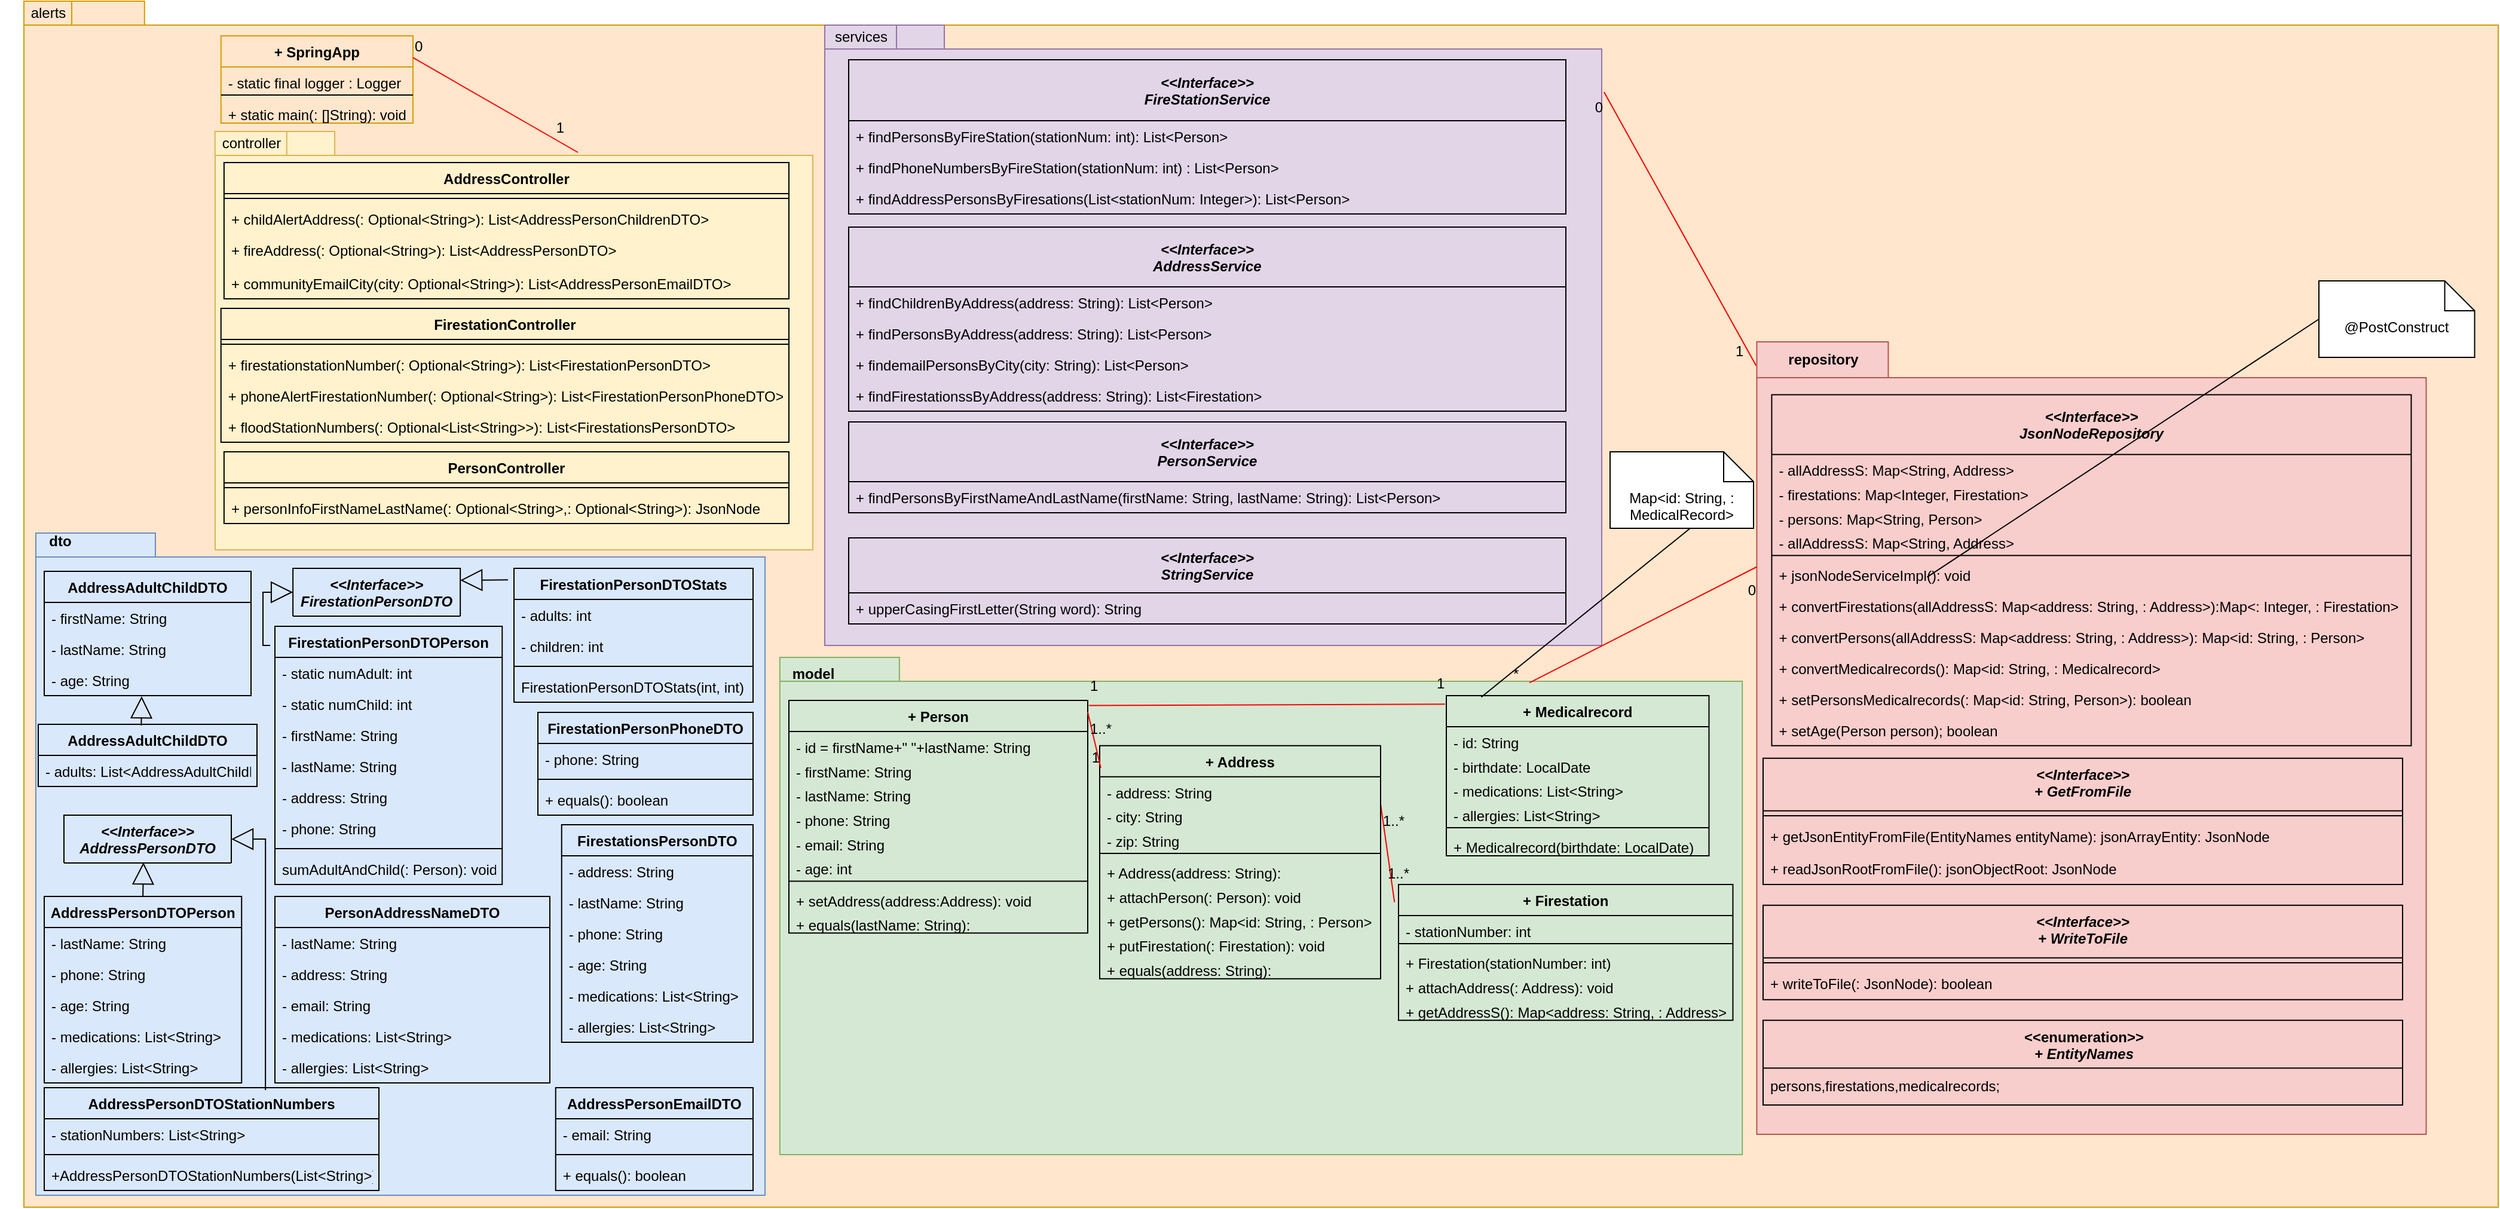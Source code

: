 <mxfile version="20.2.3" type="device" pages="2"><diagram id="7Isf6xMYXmhKDAAIETeE" name="ClassDiagram1"><mxGraphModel dx="3663" dy="2004" grid="1" gridSize="10" guides="1" tooltips="1" connect="1" arrows="1" fold="1" page="1" pageScale="1" pageWidth="827" pageHeight="1169" math="0" shadow="0"><root><mxCell id="0"/><mxCell id="1" parent="0"/><mxCell id="gW4IxIGInDRmWeXZWS_a-80" value="" style="html=1;strokeColor=none;resizeWidth=1;resizeHeight=1;fillColor=none;part=1;connectable=0;allowArrows=0;deletable=0;fontSize=12;" parent="1" vertex="1"><mxGeometry x="110" y="-670" width="10" height="10" as="geometry"><mxPoint y="70" as="offset"/></mxGeometry></mxCell><mxCell id="1Yj8D8H0FmLidYMPe9CD-1" value="" style="shape=folder;fontStyle=1;spacingTop=10;tabWidth=100;tabHeight=20;tabPosition=left;html=1;fillColor=#ffe6cc;strokeColor=#d79b00;" parent="1" vertex="1"><mxGeometry x="-1800" y="-1169" width="2070" height="1009" as="geometry"/></mxCell><mxCell id="TotBtE_DFq-EetUc3UUm-1" value="alerts" style="text;html=1;align=center;verticalAlign=middle;resizable=0;points=[];autosize=1;strokeColor=#d79b00;fillColor=#ffe6cc;gradientColor=none;glass=0;" parent="1" vertex="1"><mxGeometry x="-1799.998" y="-1169" width="40" height="20" as="geometry"/></mxCell><mxCell id="pX3zZydq1ZKa4Ty7GVHY-1" value="+ SpringApp" style="swimlane;fontStyle=1;align=center;verticalAlign=top;childLayout=stackLayout;horizontal=1;startSize=26;horizontalStack=0;resizeParent=1;resizeParentMax=0;resizeLast=0;collapsible=1;marginBottom=0;fillColor=#ffe6cc;strokeColor=#d79b00;" parent="1" vertex="1"><mxGeometry x="-1635.131" y="-1139.997" width="160.6" height="72.947" as="geometry"/></mxCell><mxCell id="pX3zZydq1ZKa4Ty7GVHY-2" value="- static final logger : Logger" style="text;align=left;verticalAlign=top;spacingLeft=4;spacingRight=4;overflow=hidden;rotatable=0;points=[[0,0.5],[1,0.5]];portConstraint=eastwest;" parent="pX3zZydq1ZKa4Ty7GVHY-1" vertex="1"><mxGeometry y="26" width="160.6" height="20.344" as="geometry"/></mxCell><mxCell id="pX3zZydq1ZKa4Ty7GVHY-3" value="" style="line;strokeWidth=1;align=left;verticalAlign=middle;spacingTop=-1;spacingLeft=3;spacingRight=3;rotatable=0;labelPosition=right;points=[];portConstraint=eastwest;" parent="pX3zZydq1ZKa4Ty7GVHY-1" vertex="1"><mxGeometry y="46.344" width="160.6" height="6.26" as="geometry"/></mxCell><mxCell id="pX3zZydq1ZKa4Ty7GVHY-4" value="+ static main(: []String): void" style="text;align=left;verticalAlign=top;spacingLeft=4;spacingRight=4;overflow=hidden;rotatable=0;points=[[0,0.5],[1,0.5]];portConstraint=eastwest;" parent="pX3zZydq1ZKa4Ty7GVHY-1" vertex="1"><mxGeometry y="52.603" width="160.6" height="20.344" as="geometry"/></mxCell><mxCell id="L_LMBmzwX3eB0V7V_VdJ-1" value="" style="endArrow=none;html=1;rounded=0;align=center;verticalAlign=top;endFill=0;labelBackgroundColor=none;exitX=1;exitY=0.25;exitDx=0;exitDy=0;strokeColor=#FF0000;entryX=0.607;entryY=0.05;entryDx=0;entryDy=0;entryPerimeter=0;" parent="1" source="pX3zZydq1ZKa4Ty7GVHY-1" target="nXKcTEVYwteALs7NC0Xw-1" edge="1"><mxGeometry relative="1" as="geometry"><mxPoint x="-638.281" y="-1067.222" as="sourcePoint"/><mxPoint x="-450.055" y="-1010.006" as="targetPoint"/></mxGeometry></mxCell><mxCell id="L_LMBmzwX3eB0V7V_VdJ-2" value="0" style="resizable=0;html=1;align=left;verticalAlign=top;labelBackgroundColor=none;glass=0;gradientColor=none;" parent="L_LMBmzwX3eB0V7V_VdJ-1" connectable="0" vertex="1"><mxGeometry x="-1" relative="1" as="geometry"><mxPoint y="-23" as="offset"/></mxGeometry></mxCell><mxCell id="L_LMBmzwX3eB0V7V_VdJ-3" value="&lt;span style=&quot;text-align: left&quot;&gt;1&lt;/span&gt;" style="resizable=0;html=1;align=right;verticalAlign=bottom;labelBackgroundColor=none;glass=0;gradientColor=none;" parent="L_LMBmzwX3eB0V7V_VdJ-1" connectable="0" vertex="1"><mxGeometry x="1" relative="1" as="geometry"><mxPoint x="-11" y="-12" as="offset"/></mxGeometry></mxCell><mxCell id="s-YFi4-1TaiG5wxw9o94-1" value="" style="shape=folder;fontStyle=1;spacingTop=10;tabWidth=100;tabHeight=20;tabPosition=left;html=1;fillColor=#d5e8d4;strokeColor=#82b366;" parent="1" vertex="1"><mxGeometry x="-1167.56" y="-620" width="805.13" height="416" as="geometry"/></mxCell><mxCell id="_YQEFRuC_VUM07GQXSP8-16" value="+ Person" style="swimlane;fontStyle=1;align=center;verticalAlign=top;childLayout=stackLayout;horizontal=1;startSize=26;horizontalStack=0;resizeParent=1;resizeParentMax=0;resizeLast=0;collapsible=1;marginBottom=0;fillColor=#d5e8d4;strokeColor=#000000;" parent="1" vertex="1"><mxGeometry x="-1160" y="-584" width="250" height="194.665" as="geometry"/></mxCell><mxCell id="ZxJXqssnahOHYMhJ38kJ-1" value="- id = firstName+&quot; &quot;+lastName: String" style="text;strokeColor=none;fillColor=none;align=left;verticalAlign=top;spacingLeft=4;spacingRight=4;overflow=hidden;rotatable=0;points=[[0,0.5],[1,0.5]];portConstraint=eastwest;" parent="_YQEFRuC_VUM07GQXSP8-16" vertex="1"><mxGeometry y="26" width="250" height="20.344" as="geometry"/></mxCell><mxCell id="_YQEFRuC_VUM07GQXSP8-2" value="- firstName: String" style="text;strokeColor=none;fillColor=none;align=left;verticalAlign=top;spacingLeft=4;spacingRight=4;overflow=hidden;rotatable=0;points=[[0,0.5],[1,0.5]];portConstraint=eastwest;" parent="_YQEFRuC_VUM07GQXSP8-16" vertex="1"><mxGeometry y="46.344" width="250" height="20.344" as="geometry"/></mxCell><mxCell id="_YQEFRuC_VUM07GQXSP8-3" value="- lastName: String" style="text;strokeColor=none;fillColor=none;align=left;verticalAlign=top;spacingLeft=4;spacingRight=4;overflow=hidden;rotatable=0;points=[[0,0.5],[1,0.5]];portConstraint=eastwest;" parent="_YQEFRuC_VUM07GQXSP8-16" vertex="1"><mxGeometry y="66.687" width="250" height="20.344" as="geometry"/></mxCell><mxCell id="_YQEFRuC_VUM07GQXSP8-29" value="- phone: String" style="text;strokeColor=none;fillColor=none;align=left;verticalAlign=top;spacingLeft=4;spacingRight=4;overflow=hidden;rotatable=0;points=[[0,0.5],[1,0.5]];portConstraint=eastwest;" parent="_YQEFRuC_VUM07GQXSP8-16" vertex="1"><mxGeometry y="87.031" width="250" height="20.344" as="geometry"/></mxCell><mxCell id="_YQEFRuC_VUM07GQXSP8-30" value="- email: String" style="text;strokeColor=none;fillColor=none;align=left;verticalAlign=top;spacingLeft=4;spacingRight=4;overflow=hidden;rotatable=0;points=[[0,0.5],[1,0.5]];portConstraint=eastwest;" parent="_YQEFRuC_VUM07GQXSP8-16" vertex="1"><mxGeometry y="107.375" width="250" height="20.344" as="geometry"/></mxCell><mxCell id="AdAsgxLj9f2kZuYANCnb-1" value="- age: int" style="text;strokeColor=none;fillColor=none;align=left;verticalAlign=top;spacingLeft=4;spacingRight=4;overflow=hidden;rotatable=0;points=[[0,0.5],[1,0.5]];portConstraint=eastwest;" parent="_YQEFRuC_VUM07GQXSP8-16" vertex="1"><mxGeometry y="127.718" width="250" height="20.344" as="geometry"/></mxCell><mxCell id="_YQEFRuC_VUM07GQXSP8-19" value="" style="line;strokeWidth=1;fillColor=none;align=left;verticalAlign=middle;spacingTop=-1;spacingLeft=3;spacingRight=3;rotatable=0;labelPosition=right;points=[];portConstraint=eastwest;" parent="_YQEFRuC_VUM07GQXSP8-16" vertex="1"><mxGeometry y="148.062" width="250" height="6.26" as="geometry"/></mxCell><mxCell id="DitG0eytX2IhtNALohOV-15" value="+ setAddress(address:Address): void" style="text;strokeColor=none;fillColor=none;align=left;verticalAlign=top;spacingLeft=4;spacingRight=4;overflow=hidden;rotatable=0;points=[[0,0.5],[1,0.5]];portConstraint=eastwest;" parent="_YQEFRuC_VUM07GQXSP8-16" vertex="1"><mxGeometry y="154.321" width="250" height="20" as="geometry"/></mxCell><mxCell id="USRTUU9e9MGLYhp3lKSy-138" value="+ equals(lastName: String):" style="text;strokeColor=none;fillColor=none;align=left;verticalAlign=top;spacingLeft=4;spacingRight=4;overflow=hidden;rotatable=0;points=[[0,0.5],[1,0.5]];portConstraint=eastwest;" parent="_YQEFRuC_VUM07GQXSP8-16" vertex="1"><mxGeometry y="174.321" width="250" height="20.344" as="geometry"/></mxCell><mxCell id="_YQEFRuC_VUM07GQXSP8-57" value="+ Medicalrecord" style="swimlane;fontStyle=1;align=center;verticalAlign=top;childLayout=stackLayout;horizontal=1;startSize=26;horizontalStack=0;resizeParent=1;resizeParentMax=0;resizeLast=0;collapsible=1;marginBottom=0;fillColor=#d5e8d4;strokeColor=#000000;" parent="1" vertex="1"><mxGeometry x="-610" y="-588" width="219.74" height="133.978" as="geometry"/></mxCell><mxCell id="_YQEFRuC_VUM07GQXSP8-59" value="- id: String" style="text;strokeColor=none;fillColor=none;align=left;verticalAlign=top;spacingLeft=4;spacingRight=4;overflow=hidden;rotatable=0;points=[[0,0.5],[1,0.5]];portConstraint=eastwest;" parent="_YQEFRuC_VUM07GQXSP8-57" vertex="1"><mxGeometry y="26" width="219.74" height="20.344" as="geometry"/></mxCell><mxCell id="_YQEFRuC_VUM07GQXSP8-58" value="- birthdate: LocalDate" style="text;strokeColor=none;fillColor=none;align=left;verticalAlign=top;spacingLeft=4;spacingRight=4;overflow=hidden;rotatable=0;points=[[0,0.5],[1,0.5]];portConstraint=eastwest;" parent="_YQEFRuC_VUM07GQXSP8-57" vertex="1"><mxGeometry y="46.344" width="219.74" height="20.344" as="geometry"/></mxCell><mxCell id="jNMQZEK8fxUkL67PKVae-6" value="- medications: List&lt;String&gt;" style="text;strokeColor=none;fillColor=none;align=left;verticalAlign=top;spacingLeft=4;spacingRight=4;overflow=hidden;rotatable=0;points=[[0,0.5],[1,0.5]];portConstraint=eastwest;" parent="_YQEFRuC_VUM07GQXSP8-57" vertex="1"><mxGeometry y="66.687" width="219.74" height="20.344" as="geometry"/></mxCell><mxCell id="_YQEFRuC_VUM07GQXSP8-60" value="- allergies: List&lt;String&gt;" style="text;strokeColor=none;fillColor=none;align=left;verticalAlign=top;spacingLeft=4;spacingRight=4;overflow=hidden;rotatable=0;points=[[0,0.5],[1,0.5]];portConstraint=eastwest;" parent="_YQEFRuC_VUM07GQXSP8-57" vertex="1"><mxGeometry y="87.031" width="219.74" height="20.344" as="geometry"/></mxCell><mxCell id="_YQEFRuC_VUM07GQXSP8-63" value="" style="line;strokeWidth=1;fillColor=none;align=left;verticalAlign=middle;spacingTop=-1;spacingLeft=3;spacingRight=3;rotatable=0;labelPosition=right;points=[];portConstraint=eastwest;" parent="_YQEFRuC_VUM07GQXSP8-57" vertex="1"><mxGeometry y="107.375" width="219.74" height="6.26" as="geometry"/></mxCell><mxCell id="DitG0eytX2IhtNALohOV-16" value="+ Medicalrecord(birthdate: LocalDate)" style="text;strokeColor=none;fillColor=none;align=left;verticalAlign=top;spacingLeft=4;spacingRight=4;overflow=hidden;rotatable=0;points=[[0,0.5],[1,0.5]];portConstraint=eastwest;" parent="_YQEFRuC_VUM07GQXSP8-57" vertex="1"><mxGeometry y="113.634" width="219.74" height="20.344" as="geometry"/></mxCell><mxCell id="_YQEFRuC_VUM07GQXSP8-90" value="" style="endArrow=none;html=1;rounded=0;align=center;verticalAlign=top;endFill=0;labelBackgroundColor=none;strokeColor=#FF0000;entryX=1.004;entryY=0.022;entryDx=0;entryDy=0;entryPerimeter=0;exitX=-0.005;exitY=0.053;exitDx=0;exitDy=0;exitPerimeter=0;" parent="1" source="_YQEFRuC_VUM07GQXSP8-57" target="_YQEFRuC_VUM07GQXSP8-16" edge="1"><mxGeometry relative="1" as="geometry"><mxPoint x="-1340" y="-618" as="sourcePoint"/><mxPoint x="-1370" y="-488" as="targetPoint"/></mxGeometry></mxCell><mxCell id="_YQEFRuC_VUM07GQXSP8-91" value="1" style="resizable=0;html=1;align=left;verticalAlign=top;labelBackgroundColor=none;glass=0;gradientColor=none;" parent="_YQEFRuC_VUM07GQXSP8-90" connectable="0" vertex="1"><mxGeometry x="-1" relative="1" as="geometry"><mxPoint x="-9" y="-31" as="offset"/></mxGeometry></mxCell><mxCell id="_YQEFRuC_VUM07GQXSP8-98" value="+ Firestation" style="swimlane;fontStyle=1;align=center;verticalAlign=top;childLayout=stackLayout;horizontal=1;startSize=26;horizontalStack=0;resizeParent=1;resizeParentMax=0;resizeLast=0;collapsible=1;marginBottom=0;fillColor=#d5e8d4;strokeColor=#000000;" parent="1" vertex="1"><mxGeometry x="-650" y="-430" width="279.74" height="113.634" as="geometry"/></mxCell><mxCell id="_YQEFRuC_VUM07GQXSP8-99" value="- stationNumber: int" style="text;strokeColor=none;fillColor=none;align=left;verticalAlign=top;spacingLeft=4;spacingRight=4;overflow=hidden;rotatable=0;points=[[0,0.5],[1,0.5]];portConstraint=eastwest;" parent="_YQEFRuC_VUM07GQXSP8-98" vertex="1"><mxGeometry y="26" width="279.74" height="20.344" as="geometry"/></mxCell><mxCell id="_YQEFRuC_VUM07GQXSP8-102" value="" style="line;strokeWidth=1;fillColor=none;align=left;verticalAlign=middle;spacingTop=-1;spacingLeft=3;spacingRight=3;rotatable=0;labelPosition=right;points=[];portConstraint=eastwest;" parent="_YQEFRuC_VUM07GQXSP8-98" vertex="1"><mxGeometry y="46.344" width="279.74" height="6.26" as="geometry"/></mxCell><mxCell id="DitG0eytX2IhtNALohOV-1" value="+ Firestation(stationNumber: int)" style="text;strokeColor=none;fillColor=none;align=left;verticalAlign=top;spacingLeft=4;spacingRight=4;overflow=hidden;rotatable=0;points=[[0,0.5],[1,0.5]];portConstraint=eastwest;" parent="_YQEFRuC_VUM07GQXSP8-98" vertex="1"><mxGeometry y="52.603" width="279.74" height="20.344" as="geometry"/></mxCell><mxCell id="tOSdcn7apsX1avnee6yK-39" value="+ attachAddress(: Address): void" style="text;strokeColor=none;fillColor=none;align=left;verticalAlign=top;spacingLeft=4;spacingRight=4;overflow=hidden;rotatable=0;points=[[0,0.5],[1,0.5]];portConstraint=eastwest;" parent="_YQEFRuC_VUM07GQXSP8-98" vertex="1"><mxGeometry y="72.947" width="279.74" height="20.344" as="geometry"/></mxCell><mxCell id="tOSdcn7apsX1avnee6yK-40" value="+ getAddressS(): Map&lt;address: String, : Address&gt;)" style="text;strokeColor=none;fillColor=none;align=left;verticalAlign=top;spacingLeft=4;spacingRight=4;overflow=hidden;rotatable=0;points=[[0,0.5],[1,0.5]];portConstraint=eastwest;" parent="_YQEFRuC_VUM07GQXSP8-98" vertex="1"><mxGeometry y="93.29" width="279.74" height="20.344" as="geometry"/></mxCell><mxCell id="ZxJXqssnahOHYMhJ38kJ-6" value="" style="endArrow=none;html=1;rounded=0;align=center;verticalAlign=top;endFill=0;labelBackgroundColor=none;strokeColor=#FF0000;entryX=-0.012;entryY=0.13;entryDx=0;entryDy=0;entryPerimeter=0;exitX=1;exitY=0.25;exitDx=0;exitDy=0;" parent="1" source="tOSdcn7apsX1avnee6yK-1" target="_YQEFRuC_VUM07GQXSP8-98" edge="1"><mxGeometry relative="1" as="geometry"><mxPoint x="-1086.64" y="-386.082" as="sourcePoint"/><mxPoint x="179.92" y="-790.028" as="targetPoint"/></mxGeometry></mxCell><mxCell id="ZxJXqssnahOHYMhJ38kJ-7" value="1..*" style="resizable=0;html=1;align=left;verticalAlign=top;labelBackgroundColor=none;glass=0;gradientColor=none;" parent="ZxJXqssnahOHYMhJ38kJ-6" connectable="0" vertex="1"><mxGeometry x="-1" relative="1" as="geometry"><mxPoint as="offset"/></mxGeometry></mxCell><mxCell id="ZxJXqssnahOHYMhJ38kJ-8" value="&lt;div style=&quot;text-align: left;&quot;&gt;&lt;span style=&quot;background-color: initial;&quot;&gt;1..*&lt;/span&gt;&lt;/div&gt;" style="resizable=0;html=1;align=right;verticalAlign=bottom;labelBackgroundColor=none;glass=0;gradientColor=none;" parent="ZxJXqssnahOHYMhJ38kJ-6" connectable="0" vertex="1"><mxGeometry x="1" relative="1" as="geometry"><mxPoint x="13" y="-15" as="offset"/></mxGeometry></mxCell><mxCell id="nXKcTEVYwteALs7NC0Xw-1" value="" style="shape=folder;fontStyle=1;spacingTop=10;tabWidth=100;tabHeight=20;tabPosition=left;html=1;fillColor=#fff2cc;strokeColor=#d6b656;container=0;" parent="1" vertex="1"><mxGeometry x="-1640" y="-1060" width="500" height="350" as="geometry"/></mxCell><mxCell id="ZxJXqssnahOHYMhJ38kJ-24" value="AddressController" style="swimlane;fontStyle=1;align=center;verticalAlign=top;childLayout=stackLayout;horizontal=1;startSize=26;horizontalStack=0;resizeParent=1;resizeParentMax=0;resizeLast=0;collapsible=1;marginBottom=0;fillColor=#fff2cc;strokeColor=#000000;" parent="1" vertex="1"><mxGeometry x="-1632.56" y="-1034" width="472.56" height="114" as="geometry"/></mxCell><mxCell id="ZxJXqssnahOHYMhJ38kJ-28" value="" style="line;strokeWidth=1;fillColor=none;align=left;verticalAlign=middle;spacingTop=-1;spacingLeft=3;spacingRight=3;rotatable=0;labelPosition=right;points=[];portConstraint=eastwest;" parent="ZxJXqssnahOHYMhJ38kJ-24" vertex="1"><mxGeometry y="26" width="472.56" height="8" as="geometry"/></mxCell><mxCell id="tOSdcn7apsX1avnee6yK-67" value="&#9;+ childAlertAddress(: Optional&lt;String&gt;): List&lt;AddressPersonChildrenDTO&gt;" style="text;strokeColor=none;fillColor=none;align=left;verticalAlign=top;spacingLeft=4;spacingRight=4;overflow=hidden;rotatable=0;points=[[0,0.5],[1,0.5]];portConstraint=eastwest;" parent="ZxJXqssnahOHYMhJ38kJ-24" vertex="1"><mxGeometry y="34" width="472.56" height="26" as="geometry"/></mxCell><mxCell id="tOSdcn7apsX1avnee6yK-69" value="+ fireAddress(: Optional&lt;String&gt;): List&lt;AddressPersonDTO&gt;" style="text;strokeColor=none;fillColor=none;align=left;verticalAlign=top;spacingLeft=4;spacingRight=4;overflow=hidden;rotatable=0;points=[[0,0.5],[1,0.5]];portConstraint=eastwest;" parent="ZxJXqssnahOHYMhJ38kJ-24" vertex="1"><mxGeometry y="60" width="472.56" height="28" as="geometry"/></mxCell><mxCell id="tOSdcn7apsX1avnee6yK-72" value="+ communityEmailCity(city: Optional&lt;String&gt;): List&lt;AddressPersonEmailDTO&gt;" style="text;strokeColor=none;fillColor=none;align=left;verticalAlign=top;spacingLeft=4;spacingRight=4;overflow=hidden;rotatable=0;points=[[0,0.5],[1,0.5]];portConstraint=eastwest;" parent="ZxJXqssnahOHYMhJ38kJ-24" vertex="1"><mxGeometry y="88" width="472.56" height="26" as="geometry"/></mxCell><mxCell id="HpJ095s4Z6i443x8LYtv-1" value="controller" style="text;html=1;align=center;verticalAlign=middle;resizable=0;points=[];autosize=1;strokeColor=#d6b656;fillColor=#fff2cc;glass=0;" parent="1" vertex="1"><mxGeometry x="-1640.129" y="-1059.997" width="60" height="20" as="geometry"/></mxCell><mxCell id="ZxJXqssnahOHYMhJ38kJ-39" value="" style="shape=folder;fontStyle=1;spacingTop=10;tabWidth=100;tabHeight=20;tabPosition=left;html=1;fillColor=#e1d5e7;strokeColor=#9673a6;" parent="1" vertex="1"><mxGeometry x="-1130" y="-1149" width="650" height="519" as="geometry"/></mxCell><mxCell id="ZxJXqssnahOHYMhJ38kJ-40" value="services" style="text;html=1;align=center;verticalAlign=middle;resizable=0;points=[];autosize=1;strokeColor=#9673a6;fillColor=#e1d5e7;glass=0;" parent="1" vertex="1"><mxGeometry x="-1130" y="-1148.997" width="60" height="20" as="geometry"/></mxCell><mxCell id="ZxJXqssnahOHYMhJ38kJ-41" value="&lt;&lt;Interface&gt;&gt;&#10;FireStationService" style="swimlane;fontStyle=3;childLayout=stackLayout;horizontal=1;startSize=51;fillColor=none;horizontalStack=0;resizeParent=1;resizeParentMax=0;resizeLast=0;collapsible=1;marginBottom=0;" parent="1" vertex="1"><mxGeometry x="-1110" y="-1120" width="600" height="129" as="geometry"/></mxCell><mxCell id="ZxJXqssnahOHYMhJ38kJ-42" value="+ findPersonsByFireStation(stationNum: int): List&lt;Person&gt;" style="text;strokeColor=none;fillColor=none;align=left;verticalAlign=top;spacingLeft=4;spacingRight=4;overflow=hidden;rotatable=0;points=[[0,0.5],[1,0.5]];portConstraint=eastwest;" parent="ZxJXqssnahOHYMhJ38kJ-41" vertex="1"><mxGeometry y="51" width="600" height="26" as="geometry"/></mxCell><mxCell id="ZxJXqssnahOHYMhJ38kJ-43" value="+ findPhoneNumbersByFireStation(stationNum: int) : List&lt;Person&gt;" style="text;strokeColor=none;fillColor=none;align=left;verticalAlign=top;spacingLeft=4;spacingRight=4;overflow=hidden;rotatable=0;points=[[0,0.5],[1,0.5]];portConstraint=eastwest;" parent="ZxJXqssnahOHYMhJ38kJ-41" vertex="1"><mxGeometry y="77" width="600" height="26" as="geometry"/></mxCell><mxCell id="M8iBlHHp7jSmqoKljAnf-2" value="+ findAddressPersonsByFiresations(List&lt;stationNum: Integer&gt;): List&lt;Person&gt;" style="text;strokeColor=none;fillColor=none;align=left;verticalAlign=top;spacingLeft=4;spacingRight=4;overflow=hidden;rotatable=0;points=[[0,0.5],[1,0.5]];portConstraint=eastwest;" parent="ZxJXqssnahOHYMhJ38kJ-41" vertex="1"><mxGeometry y="103" width="600" height="26" as="geometry"/></mxCell><mxCell id="ZxJXqssnahOHYMhJ38kJ-45" value="&lt;&lt;Interface&gt;&gt;&#10;AddressService" style="swimlane;fontStyle=3;childLayout=stackLayout;horizontal=1;startSize=50;fillColor=none;horizontalStack=0;resizeParent=1;resizeParentMax=0;resizeLast=0;collapsible=1;marginBottom=0;" parent="1" vertex="1"><mxGeometry x="-1110" y="-980" width="600" height="154" as="geometry"/></mxCell><mxCell id="ZxJXqssnahOHYMhJ38kJ-46" value="+ findChildrenByAddress(address: String): List&lt;Person&gt;" style="text;strokeColor=none;fillColor=none;align=left;verticalAlign=top;spacingLeft=4;spacingRight=4;overflow=hidden;rotatable=0;points=[[0,0.5],[1,0.5]];portConstraint=eastwest;" parent="ZxJXqssnahOHYMhJ38kJ-45" vertex="1"><mxGeometry y="50" width="600" height="26" as="geometry"/></mxCell><mxCell id="M8iBlHHp7jSmqoKljAnf-1" value="+ findPersonsByAddress(address: String): List&lt;Person&gt;" style="text;strokeColor=none;fillColor=none;align=left;verticalAlign=top;spacingLeft=4;spacingRight=4;overflow=hidden;rotatable=0;points=[[0,0.5],[1,0.5]];portConstraint=eastwest;" parent="ZxJXqssnahOHYMhJ38kJ-45" vertex="1"><mxGeometry y="76" width="600" height="26" as="geometry"/></mxCell><mxCell id="fDODU5_W8LiwZZ4vn0nD-5" value="+ findemailPersonsByCity(city: String): List&lt;Person&gt;" style="text;strokeColor=none;fillColor=none;align=left;verticalAlign=top;spacingLeft=4;spacingRight=4;overflow=hidden;rotatable=0;points=[[0,0.5],[1,0.5]];portConstraint=eastwest;" parent="ZxJXqssnahOHYMhJ38kJ-45" vertex="1"><mxGeometry y="102" width="600" height="26" as="geometry"/></mxCell><mxCell id="USRTUU9e9MGLYhp3lKSy-10" value="+ findFirestationssByAddress(address: String): List&lt;Firestation&gt;" style="text;strokeColor=none;fillColor=none;align=left;verticalAlign=top;spacingLeft=4;spacingRight=4;overflow=hidden;rotatable=0;points=[[0,0.5],[1,0.5]];portConstraint=eastwest;" parent="ZxJXqssnahOHYMhJ38kJ-45" vertex="1"><mxGeometry y="128" width="600" height="26" as="geometry"/></mxCell><mxCell id="fDODU5_W8LiwZZ4vn0nD-1" value="&lt;&lt;Interface&gt;&gt;&#10;PersonService" style="swimlane;fontStyle=3;childLayout=stackLayout;horizontal=1;startSize=50;fillColor=none;horizontalStack=0;resizeParent=1;resizeParentMax=0;resizeLast=0;collapsible=1;marginBottom=0;" parent="1" vertex="1"><mxGeometry x="-1110" y="-817" width="600" height="76" as="geometry"/></mxCell><mxCell id="fDODU5_W8LiwZZ4vn0nD-2" value="+ findPersonsByFirstNameAndLastName(firstName: String, lastName: String): List&lt;Person&gt;" style="text;strokeColor=none;fillColor=none;align=left;verticalAlign=top;spacingLeft=4;spacingRight=4;overflow=hidden;rotatable=0;points=[[0,0.5],[1,0.5]];portConstraint=eastwest;" parent="fDODU5_W8LiwZZ4vn0nD-1" vertex="1"><mxGeometry y="50" width="600" height="26" as="geometry"/></mxCell><mxCell id="gW4IxIGInDRmWeXZWS_a-7" value="" style="resizable=0;html=1;align=left;verticalAlign=top;labelBackgroundColor=none;glass=0;gradientColor=none;" parent="1" connectable="0" vertex="1"><mxGeometry x="-1009.74" y="-487.99" as="geometry"><mxPoint x="-338" y="-6" as="offset"/></mxGeometry></mxCell><mxCell id="gW4IxIGInDRmWeXZWS_a-8" value="1" style="resizable=0;html=1;align=left;verticalAlign=top;labelBackgroundColor=none;glass=0;gradientColor=none;" parent="1" connectable="0" vertex="1"><mxGeometry x="-910" y="-610.0" as="geometry"/></mxCell><mxCell id="gW4IxIGInDRmWeXZWS_a-79" value="repository" style="shape=folder;fontStyle=1;tabWidth=110;tabHeight=30;tabPosition=left;html=1;boundedLbl=1;labelInHeader=1;container=0;collapsible=0;fontSize=12;fillColor=#f8cecc;strokeColor=#b85450;" parent="1" vertex="1"><mxGeometry x="-350.27" y="-884" width="560" height="663" as="geometry"/></mxCell><mxCell id="gW4IxIGInDRmWeXZWS_a-122" value="" style="endArrow=none;html=1;rounded=0;align=center;verticalAlign=top;endFill=0;labelBackgroundColor=none;fontSize=12;entryX=0.558;entryY=1;entryDx=0;entryDy=0;entryPerimeter=0;exitX=0.133;exitY=0.009;exitDx=0;exitDy=0;exitPerimeter=0;" parent="1" source="_YQEFRuC_VUM07GQXSP8-57" target="gW4IxIGInDRmWeXZWS_a-123" edge="1"><mxGeometry relative="1" as="geometry"><mxPoint x="-1060" y="-629.996" as="sourcePoint"/><mxPoint x="-870" y="-485.52" as="targetPoint"/></mxGeometry></mxCell><mxCell id="gW4IxIGInDRmWeXZWS_a-123" value="Map&amp;lt;id: String, : MedicalRecord&amp;gt;" style="shape=note2;boundedLbl=1;whiteSpace=wrap;html=1;size=25;verticalAlign=top;align=center;fontSize=12;" parent="1" vertex="1"><mxGeometry x="-473" y="-792" width="120" height="64" as="geometry"/></mxCell><mxCell id="gW4IxIGInDRmWeXZWS_a-127" value="&lt;&lt;Interface&gt;&gt;&#10;JsonNodeRepository" style="swimlane;fontStyle=3;childLayout=stackLayout;horizontal=1;startSize=50;fillColor=none;horizontalStack=0;resizeParent=1;resizeParentMax=0;resizeLast=0;collapsible=1;marginBottom=0;" parent="1" vertex="1"><mxGeometry x="-337.77" y="-839.79" width="535" height="293.634" as="geometry"/></mxCell><mxCell id="I-odZtCI1YUN6Ku1rCpY-5" value="- allAddressS: Map&lt;String, Address&gt;" style="text;strokeColor=none;fillColor=none;align=left;verticalAlign=top;spacingLeft=4;spacingRight=4;overflow=hidden;rotatable=0;points=[[0,0.5],[1,0.5]];portConstraint=eastwest;" parent="gW4IxIGInDRmWeXZWS_a-127" vertex="1"><mxGeometry y="50" width="535" height="20.344" as="geometry"/></mxCell><mxCell id="I-odZtCI1YUN6Ku1rCpY-6" value="- firestations: Map&lt;Integer, Firestation&gt;" style="text;strokeColor=none;fillColor=none;align=left;verticalAlign=top;spacingLeft=4;spacingRight=4;overflow=hidden;rotatable=0;points=[[0,0.5],[1,0.5]];portConstraint=eastwest;" parent="gW4IxIGInDRmWeXZWS_a-127" vertex="1"><mxGeometry y="70.344" width="535" height="20.344" as="geometry"/></mxCell><mxCell id="I-odZtCI1YUN6Ku1rCpY-7" value="- persons: Map&lt;String, Person&gt;" style="text;strokeColor=none;fillColor=none;align=left;verticalAlign=top;spacingLeft=4;spacingRight=4;overflow=hidden;rotatable=0;points=[[0,0.5],[1,0.5]];portConstraint=eastwest;" parent="gW4IxIGInDRmWeXZWS_a-127" vertex="1"><mxGeometry y="90.687" width="535" height="20.344" as="geometry"/></mxCell><mxCell id="I-odZtCI1YUN6Ku1rCpY-8" value="- allAddressS: Map&lt;String, Address&gt;" style="text;strokeColor=none;fillColor=none;align=left;verticalAlign=top;spacingLeft=4;spacingRight=4;overflow=hidden;rotatable=0;points=[[0,0.5],[1,0.5]];portConstraint=eastwest;" parent="gW4IxIGInDRmWeXZWS_a-127" vertex="1"><mxGeometry y="111.031" width="535" height="20.344" as="geometry"/></mxCell><mxCell id="I-odZtCI1YUN6Ku1rCpY-4" value="" style="line;strokeWidth=1;fillColor=none;align=left;verticalAlign=middle;spacingTop=-1;spacingLeft=3;spacingRight=3;rotatable=0;labelPosition=right;points=[];portConstraint=eastwest;" parent="gW4IxIGInDRmWeXZWS_a-127" vertex="1"><mxGeometry y="131.375" width="535" height="6.26" as="geometry"/></mxCell><mxCell id="I-odZtCI1YUN6Ku1rCpY-1" value="+ jsonNodeServiceImpl(): void" style="text;strokeColor=none;fillColor=none;align=left;verticalAlign=top;spacingLeft=4;spacingRight=4;overflow=hidden;rotatable=0;points=[[0,0.5],[1,0.5]];portConstraint=eastwest;" parent="gW4IxIGInDRmWeXZWS_a-127" vertex="1"><mxGeometry y="137.634" width="535" height="26" as="geometry"/></mxCell><mxCell id="gW4IxIGInDRmWeXZWS_a-131" value="+ convertFirestations(allAddressS: Map&lt;address: String, : Address&gt;):Map&lt;: Integer, : Firestation&gt;" style="text;strokeColor=none;fillColor=none;align=left;verticalAlign=top;spacingLeft=4;spacingRight=4;overflow=hidden;rotatable=0;points=[[0,0.5],[1,0.5]];portConstraint=eastwest;" parent="gW4IxIGInDRmWeXZWS_a-127" vertex="1"><mxGeometry y="163.634" width="535" height="26" as="geometry"/></mxCell><mxCell id="gW4IxIGInDRmWeXZWS_a-128" value="+ convertPersons(allAddressS: Map&lt;address: String, : Address&gt;): Map&lt;id: String, : Person&gt;" style="text;strokeColor=none;fillColor=none;align=left;verticalAlign=top;spacingLeft=4;spacingRight=4;overflow=hidden;rotatable=0;points=[[0,0.5],[1,0.5]];portConstraint=eastwest;" parent="gW4IxIGInDRmWeXZWS_a-127" vertex="1"><mxGeometry y="189.634" width="535" height="26" as="geometry"/></mxCell><mxCell id="gW4IxIGInDRmWeXZWS_a-132" value="+ convertMedicalrecords(): Map&lt;id: String, : Medicalrecord&gt;" style="text;strokeColor=none;fillColor=none;align=left;verticalAlign=top;spacingLeft=4;spacingRight=4;overflow=hidden;rotatable=0;points=[[0,0.5],[1,0.5]];portConstraint=eastwest;" parent="gW4IxIGInDRmWeXZWS_a-127" vertex="1"><mxGeometry y="215.634" width="535" height="26" as="geometry"/></mxCell><mxCell id="gW4IxIGInDRmWeXZWS_a-115" value="+ setPersonsMedicalrecords(: Map&lt;id: String, Person&gt;): boolean" style="text;strokeColor=none;fillColor=none;align=left;verticalAlign=top;spacingLeft=4;spacingRight=4;overflow=hidden;rotatable=0;points=[[0,0.5],[1,0.5]];portConstraint=eastwest;" parent="gW4IxIGInDRmWeXZWS_a-127" vertex="1"><mxGeometry y="241.634" width="535" height="26" as="geometry"/></mxCell><mxCell id="AdAsgxLj9f2kZuYANCnb-6" value="+ setAge(Person person); boolean" style="text;strokeColor=none;fillColor=none;align=left;verticalAlign=top;spacingLeft=4;spacingRight=4;overflow=hidden;rotatable=0;points=[[0,0.5],[1,0.5]];portConstraint=eastwest;" parent="gW4IxIGInDRmWeXZWS_a-127" vertex="1"><mxGeometry y="267.634" width="535" height="26" as="geometry"/></mxCell><mxCell id="tOSdcn7apsX1avnee6yK-1" value="+ Address" style="swimlane;fontStyle=1;align=center;verticalAlign=top;childLayout=stackLayout;horizontal=1;startSize=26;horizontalStack=0;resizeParent=1;resizeParentMax=0;resizeLast=0;collapsible=1;marginBottom=0;fillColor=#d5e8d4;strokeColor=#000000;" parent="1" vertex="1"><mxGeometry x="-900" y="-546.16" width="235" height="195.009" as="geometry"/></mxCell><mxCell id="tOSdcn7apsX1avnee6yK-3" value="- address: String" style="text;strokeColor=none;fillColor=none;align=left;verticalAlign=top;spacingLeft=4;spacingRight=4;overflow=hidden;rotatable=0;points=[[0,0.5],[1,0.5]];portConstraint=eastwest;" parent="tOSdcn7apsX1avnee6yK-1" vertex="1"><mxGeometry y="26" width="235" height="20.344" as="geometry"/></mxCell><mxCell id="_YQEFRuC_VUM07GQXSP8-18" value="- city: String" style="text;strokeColor=none;fillColor=none;align=left;verticalAlign=top;spacingLeft=4;spacingRight=4;overflow=hidden;rotatable=0;points=[[0,0.5],[1,0.5]];portConstraint=eastwest;" parent="tOSdcn7apsX1avnee6yK-1" vertex="1"><mxGeometry y="46.344" width="235" height="20.344" as="geometry"/></mxCell><mxCell id="_YQEFRuC_VUM07GQXSP8-28" value="- zip: String" style="text;strokeColor=none;fillColor=none;align=left;verticalAlign=top;spacingLeft=4;spacingRight=4;overflow=hidden;rotatable=0;points=[[0,0.5],[1,0.5]];portConstraint=eastwest;" parent="tOSdcn7apsX1avnee6yK-1" vertex="1"><mxGeometry y="66.687" width="235" height="20.344" as="geometry"/></mxCell><mxCell id="tOSdcn7apsX1avnee6yK-4" value="" style="line;strokeWidth=1;fillColor=none;align=left;verticalAlign=middle;spacingTop=-1;spacingLeft=3;spacingRight=3;rotatable=0;labelPosition=right;points=[];portConstraint=eastwest;" parent="tOSdcn7apsX1avnee6yK-1" vertex="1"><mxGeometry y="87.031" width="235" height="6.26" as="geometry"/></mxCell><mxCell id="tOSdcn7apsX1avnee6yK-24" value="+ Address(address: String):" style="text;strokeColor=none;fillColor=none;align=left;verticalAlign=top;spacingLeft=4;spacingRight=4;overflow=hidden;rotatable=0;points=[[0,0.5],[1,0.5]];portConstraint=eastwest;" parent="tOSdcn7apsX1avnee6yK-1" vertex="1"><mxGeometry y="93.29" width="235" height="20.344" as="geometry"/></mxCell><mxCell id="tOSdcn7apsX1avnee6yK-27" value="+ attachPerson(: Person): void" style="text;strokeColor=none;fillColor=none;align=left;verticalAlign=top;spacingLeft=4;spacingRight=4;overflow=hidden;rotatable=0;points=[[0,0.5],[1,0.5]];portConstraint=eastwest;" parent="tOSdcn7apsX1avnee6yK-1" vertex="1"><mxGeometry y="113.634" width="235" height="20.344" as="geometry"/></mxCell><mxCell id="tOSdcn7apsX1avnee6yK-35" value="+ getPersons(): Map&lt;id: String, : Person&gt;" style="text;strokeColor=none;fillColor=none;align=left;verticalAlign=top;spacingLeft=4;spacingRight=4;overflow=hidden;rotatable=0;points=[[0,0.5],[1,0.5]];portConstraint=eastwest;" parent="tOSdcn7apsX1avnee6yK-1" vertex="1"><mxGeometry y="133.978" width="235" height="20.344" as="geometry"/></mxCell><mxCell id="DitG0eytX2IhtNALohOV-3" value="+ putFirestation(: Firestation): void" style="text;strokeColor=none;fillColor=none;align=left;verticalAlign=top;spacingLeft=4;spacingRight=4;overflow=hidden;rotatable=0;points=[[0,0.5],[1,0.5]];portConstraint=eastwest;" parent="tOSdcn7apsX1avnee6yK-1" vertex="1"><mxGeometry y="154.321" width="235" height="20.344" as="geometry"/></mxCell><mxCell id="USRTUU9e9MGLYhp3lKSy-137" value="+ equals(address: String):" style="text;strokeColor=none;fillColor=none;align=left;verticalAlign=top;spacingLeft=4;spacingRight=4;overflow=hidden;rotatable=0;points=[[0,0.5],[1,0.5]];portConstraint=eastwest;" parent="tOSdcn7apsX1avnee6yK-1" vertex="1"><mxGeometry y="174.665" width="235" height="20.344" as="geometry"/></mxCell><mxCell id="tOSdcn7apsX1avnee6yK-20" value="" style="endArrow=none;html=1;rounded=0;align=center;verticalAlign=top;endFill=0;labelBackgroundColor=none;strokeColor=#FF0000;exitX=1;exitY=0.05;exitDx=0;exitDy=0;exitPerimeter=0;entryX=0.004;entryY=0.096;entryDx=0;entryDy=0;entryPerimeter=0;" parent="1" source="_YQEFRuC_VUM07GQXSP8-16" target="tOSdcn7apsX1avnee6yK-1" edge="1"><mxGeometry relative="1" as="geometry"><mxPoint x="-1280" y="-310" as="sourcePoint"/><mxPoint x="-1120" y="-310" as="targetPoint"/></mxGeometry></mxCell><mxCell id="tOSdcn7apsX1avnee6yK-21" value="1..*" style="resizable=0;html=1;align=left;verticalAlign=top;labelBackgroundColor=none;" parent="tOSdcn7apsX1avnee6yK-20" connectable="0" vertex="1"><mxGeometry x="-1" relative="1" as="geometry"/></mxCell><mxCell id="tOSdcn7apsX1avnee6yK-22" value="&lt;span style=&quot;text-align: left&quot;&gt;1&lt;/span&gt;" style="resizable=0;html=1;align=right;verticalAlign=bottom;labelBackgroundColor=none;" parent="tOSdcn7apsX1avnee6yK-20" connectable="0" vertex="1"><mxGeometry x="1" relative="1" as="geometry"/></mxCell><mxCell id="tOSdcn7apsX1avnee6yK-44" value="" style="endArrow=none;html=1;rounded=0;align=center;verticalAlign=top;endFill=0;labelBackgroundColor=none;strokeColor=#FF0000;entryX=1.003;entryY=0.108;entryDx=0;entryDy=0;entryPerimeter=0;exitX=-0.001;exitY=0.03;exitDx=0;exitDy=0;exitPerimeter=0;" parent="1" source="gW4IxIGInDRmWeXZWS_a-79" target="ZxJXqssnahOHYMhJ38kJ-39" edge="1"><mxGeometry relative="1" as="geometry"><mxPoint x="-910" y="-680" as="sourcePoint"/><mxPoint x="-750" y="-680" as="targetPoint"/></mxGeometry></mxCell><mxCell id="tOSdcn7apsX1avnee6yK-45" value="1" style="resizable=0;html=1;align=left;verticalAlign=top;labelBackgroundColor=none;" parent="tOSdcn7apsX1avnee6yK-44" connectable="0" vertex="1"><mxGeometry x="-1" relative="1" as="geometry"><mxPoint x="-19" y="-26" as="offset"/></mxGeometry></mxCell><mxCell id="tOSdcn7apsX1avnee6yK-46" value="&lt;span style=&quot;text-align: left&quot;&gt;0&lt;/span&gt;" style="resizable=0;html=1;align=right;verticalAlign=bottom;labelBackgroundColor=none;" parent="tOSdcn7apsX1avnee6yK-44" connectable="0" vertex="1"><mxGeometry x="1" relative="1" as="geometry"><mxPoint y="22" as="offset"/></mxGeometry></mxCell><mxCell id="tOSdcn7apsX1avnee6yK-47" value="" style="endArrow=none;html=1;rounded=0;align=center;verticalAlign=top;endFill=0;labelBackgroundColor=none;strokeColor=#FF0000;entryX=0;entryY=0;entryDx=0;entryDy=188.25;entryPerimeter=0;exitX=0.779;exitY=0.051;exitDx=0;exitDy=0;exitPerimeter=0;" parent="1" source="s-YFi4-1TaiG5wxw9o94-1" target="gW4IxIGInDRmWeXZWS_a-79" edge="1"><mxGeometry relative="1" as="geometry"><mxPoint x="-910" y="-680" as="sourcePoint"/><mxPoint x="-750" y="-680" as="targetPoint"/></mxGeometry></mxCell><mxCell id="tOSdcn7apsX1avnee6yK-48" value="*" style="resizable=0;html=1;align=left;verticalAlign=top;labelBackgroundColor=none;" parent="tOSdcn7apsX1avnee6yK-47" connectable="0" vertex="1"><mxGeometry x="-1" relative="1" as="geometry"><mxPoint x="-16" y="-21" as="offset"/></mxGeometry></mxCell><mxCell id="tOSdcn7apsX1avnee6yK-49" value="&lt;span style=&quot;text-align: left&quot;&gt;0&lt;/span&gt;" style="resizable=0;html=1;align=right;verticalAlign=bottom;labelBackgroundColor=none;" parent="tOSdcn7apsX1avnee6yK-47" connectable="0" vertex="1"><mxGeometry x="1" relative="1" as="geometry"><mxPoint y="28" as="offset"/></mxGeometry></mxCell><mxCell id="AdAsgxLj9f2kZuYANCnb-10" value="&lt;&lt;Interface&gt;&gt;&#10;StringService" style="swimlane;fontStyle=3;childLayout=stackLayout;horizontal=1;startSize=46;fillColor=none;horizontalStack=0;resizeParent=1;resizeParentMax=0;resizeLast=0;collapsible=1;marginBottom=0;" parent="1" vertex="1"><mxGeometry x="-1110" y="-720" width="600" height="72" as="geometry"/></mxCell><mxCell id="jNMQZEK8fxUkL67PKVae-1" value="+ upperCasingFirstLetter(String word): String" style="text;strokeColor=none;fillColor=none;align=left;verticalAlign=top;spacingLeft=4;spacingRight=4;overflow=hidden;rotatable=0;points=[[0,0.5],[1,0.5]];portConstraint=eastwest;" parent="AdAsgxLj9f2kZuYANCnb-10" vertex="1"><mxGeometry y="46" width="600" height="26" as="geometry"/></mxCell><mxCell id="gW4IxIGInDRmWeXZWS_a-100" value="&lt;&lt;Interface&gt;&gt;&#10;+ GetFromFile" style="swimlane;fontStyle=3;align=center;verticalAlign=top;childLayout=stackLayout;horizontal=1;startSize=44;horizontalStack=0;resizeParent=1;resizeParentMax=0;resizeLast=0;collapsible=1;marginBottom=0;fontSize=12;fillColor=#f8cecc;strokeColor=#000000;" parent="1" vertex="1"><mxGeometry x="-345" y="-535.66" width="535" height="105.667" as="geometry"/></mxCell><mxCell id="gW4IxIGInDRmWeXZWS_a-102" value="" style="line;strokeWidth=1;fillColor=none;align=left;verticalAlign=middle;spacingTop=-1;spacingLeft=3;spacingRight=3;rotatable=0;labelPosition=right;points=[];portConstraint=eastwest;fontSize=12;" parent="gW4IxIGInDRmWeXZWS_a-100" vertex="1"><mxGeometry y="44" width="535" height="8.222" as="geometry"/></mxCell><mxCell id="gW4IxIGInDRmWeXZWS_a-103" value="+ getJsonEntityFromFile(EntityNames entityName): jsonArrayEntity: JsonNode " style="text;strokeColor=none;fillColor=none;align=left;verticalAlign=top;spacingLeft=4;spacingRight=4;overflow=hidden;rotatable=0;points=[[0,0.5],[1,0.5]];portConstraint=eastwest;fontSize=12;" parent="gW4IxIGInDRmWeXZWS_a-100" vertex="1"><mxGeometry y="52.222" width="535" height="26.722" as="geometry"/></mxCell><mxCell id="gW4IxIGInDRmWeXZWS_a-104" value="+ readJsonRootFromFile(): jsonObjectRoot: JsonNode " style="text;strokeColor=none;fillColor=none;align=left;verticalAlign=top;spacingLeft=4;spacingRight=4;overflow=hidden;rotatable=0;points=[[0,0.5],[1,0.5]];portConstraint=eastwest;fontSize=12;" parent="gW4IxIGInDRmWeXZWS_a-100" vertex="1"><mxGeometry y="78.944" width="535" height="26.722" as="geometry"/></mxCell><mxCell id="tOSdcn7apsX1avnee6yK-61" value="&lt;&lt;Interface&gt;&gt;&#10;+ WriteToFile" style="swimlane;fontStyle=3;align=center;verticalAlign=top;childLayout=stackLayout;horizontal=1;startSize=44;horizontalStack=0;resizeParent=1;resizeParentMax=0;resizeLast=0;collapsible=1;marginBottom=0;fontSize=12;fillColor=#f8cecc;strokeColor=#000000;" parent="1" vertex="1"><mxGeometry x="-345" y="-412.6" width="535" height="78.944" as="geometry"/></mxCell><mxCell id="tOSdcn7apsX1avnee6yK-62" value="" style="line;strokeWidth=1;fillColor=none;align=left;verticalAlign=middle;spacingTop=-1;spacingLeft=3;spacingRight=3;rotatable=0;labelPosition=right;points=[];portConstraint=eastwest;fontSize=12;" parent="tOSdcn7apsX1avnee6yK-61" vertex="1"><mxGeometry y="44" width="535" height="8.222" as="geometry"/></mxCell><mxCell id="tOSdcn7apsX1avnee6yK-63" value="+ writeToFile(: JsonNode): boolean" style="text;strokeColor=none;fillColor=none;align=left;verticalAlign=top;spacingLeft=4;spacingRight=4;overflow=hidden;rotatable=0;points=[[0,0.5],[1,0.5]];portConstraint=eastwest;fontSize=12;" parent="tOSdcn7apsX1avnee6yK-61" vertex="1"><mxGeometry y="52.222" width="535" height="26.722" as="geometry"/></mxCell><mxCell id="hOcRLQ-ypS5Yrs68aBAH-4" value="&lt;b&gt;&amp;lt;&amp;lt;enumeration&amp;gt;&amp;gt;&lt;br&gt;&lt;i style=&quot;&quot;&gt;+&amp;nbsp;EntityNames&lt;/i&gt;&lt;/b&gt;" style="swimlane;fontStyle=0;align=center;verticalAlign=top;childLayout=stackLayout;horizontal=1;startSize=40;horizontalStack=0;resizeParent=1;resizeParentMax=0;resizeLast=0;collapsible=0;marginBottom=0;html=1;fillColor=#f8cecc;strokeColor=#000000;" parent="1" vertex="1"><mxGeometry x="-345" y="-316.37" width="535" height="70.833" as="geometry"/></mxCell><mxCell id="hOcRLQ-ypS5Yrs68aBAH-5" value="persons,firestations,medicalrecords;" style="text;html=1;strokeColor=none;fillColor=none;align=left;verticalAlign=middle;spacingLeft=4;spacingRight=4;overflow=hidden;rotatable=0;points=[[0,0.5],[1,0.5]];portConstraint=eastwest;" parent="hOcRLQ-ypS5Yrs68aBAH-4" vertex="1"><mxGeometry y="40" width="535" height="30.833" as="geometry"/></mxCell><mxCell id="USRTUU9e9MGLYhp3lKSy-11" value="FirestationController" style="swimlane;fontStyle=1;align=center;verticalAlign=top;childLayout=stackLayout;horizontal=1;startSize=26;horizontalStack=0;resizeParent=1;resizeParentMax=0;resizeLast=0;collapsible=1;marginBottom=0;fillColor=#fff2cc;strokeColor=#000000;" parent="1" vertex="1"><mxGeometry x="-1635.13" y="-912" width="475.13" height="112" as="geometry"/></mxCell><mxCell id="USRTUU9e9MGLYhp3lKSy-12" value="" style="line;strokeWidth=1;fillColor=none;align=left;verticalAlign=middle;spacingTop=-1;spacingLeft=3;spacingRight=3;rotatable=0;labelPosition=right;points=[];portConstraint=eastwest;" parent="USRTUU9e9MGLYhp3lKSy-11" vertex="1"><mxGeometry y="26" width="475.13" height="8" as="geometry"/></mxCell><mxCell id="USRTUU9e9MGLYhp3lKSy-13" value="&#9;+ firestationstationNumber(: Optional&lt;String&gt;): List&lt;FirestationPersonDTO&gt;" style="text;strokeColor=none;fillColor=none;align=left;verticalAlign=top;spacingLeft=4;spacingRight=4;overflow=hidden;rotatable=0;points=[[0,0.5],[1,0.5]];portConstraint=eastwest;" parent="USRTUU9e9MGLYhp3lKSy-11" vertex="1"><mxGeometry y="34" width="475.13" height="26" as="geometry"/></mxCell><mxCell id="USRTUU9e9MGLYhp3lKSy-15" value="&#9;+ phoneAlertFirestationNumber(: Optional&lt;String&gt;): List&lt;FirestationPersonPhoneDTO&gt;" style="text;strokeColor=none;fillColor=none;align=left;verticalAlign=top;spacingLeft=4;spacingRight=4;overflow=hidden;rotatable=0;points=[[0,0.5],[1,0.5]];portConstraint=eastwest;" parent="USRTUU9e9MGLYhp3lKSy-11" vertex="1"><mxGeometry y="60" width="475.13" height="26" as="geometry"/></mxCell><mxCell id="USRTUU9e9MGLYhp3lKSy-17" value="+ floodStationNumbers(: Optional&lt;List&lt;String&gt;&gt;): List&lt;FirestationsPersonDTO&gt;" style="text;strokeColor=none;fillColor=none;align=left;verticalAlign=top;spacingLeft=4;spacingRight=4;overflow=hidden;rotatable=0;points=[[0,0.5],[1,0.5]];portConstraint=eastwest;" parent="USRTUU9e9MGLYhp3lKSy-11" vertex="1"><mxGeometry y="86" width="475.13" height="26" as="geometry"/></mxCell><mxCell id="USRTUU9e9MGLYhp3lKSy-20" value="PersonController" style="swimlane;fontStyle=1;align=center;verticalAlign=top;childLayout=stackLayout;horizontal=1;startSize=26;horizontalStack=0;resizeParent=1;resizeParentMax=0;resizeLast=0;collapsible=1;marginBottom=0;fillColor=#fff2cc;strokeColor=#000000;" parent="1" vertex="1"><mxGeometry x="-1632.56" y="-792" width="472.56" height="60" as="geometry"/></mxCell><mxCell id="USRTUU9e9MGLYhp3lKSy-21" value="" style="line;strokeWidth=1;fillColor=none;align=left;verticalAlign=middle;spacingTop=-1;spacingLeft=3;spacingRight=3;rotatable=0;labelPosition=right;points=[];portConstraint=eastwest;" parent="USRTUU9e9MGLYhp3lKSy-20" vertex="1"><mxGeometry y="26" width="472.56" height="8" as="geometry"/></mxCell><mxCell id="USRTUU9e9MGLYhp3lKSy-27" value="+ personInfoFirstNameLastName(: Optional&lt;String&gt;,: Optional&lt;String&gt;): JsonNode" style="text;strokeColor=none;fillColor=none;align=left;verticalAlign=top;spacingLeft=4;spacingRight=4;overflow=hidden;rotatable=0;points=[[0,0.5],[1,0.5]];portConstraint=eastwest;" parent="USRTUU9e9MGLYhp3lKSy-20" vertex="1"><mxGeometry y="34" width="472.56" height="26" as="geometry"/></mxCell><mxCell id="USRTUU9e9MGLYhp3lKSy-31" value="&lt;span style=&quot;font-size: 12px;&quot;&gt;model&lt;/span&gt;" style="text;strokeColor=none;fillColor=none;html=1;fontSize=24;fontStyle=1;verticalAlign=middle;align=center;" parent="1" vertex="1"><mxGeometry x="-1190" y="-630" width="100" height="40" as="geometry"/></mxCell><mxCell id="USRTUU9e9MGLYhp3lKSy-32" value="" style="shape=folder;fontStyle=1;spacingTop=10;tabWidth=100;tabHeight=20;tabPosition=left;html=1;fillColor=#dae8fc;strokeColor=#6c8ebf;container=0;" parent="1" vertex="1"><mxGeometry x="-1790" y="-724" width="610" height="554" as="geometry"/></mxCell><mxCell id="USRTUU9e9MGLYhp3lKSy-33" value="&lt;span style=&quot;font-size: 12px;&quot;&gt;dto&lt;/span&gt;" style="text;strokeColor=none;fillColor=none;html=1;fontSize=24;fontStyle=1;verticalAlign=middle;align=center;" parent="1" vertex="1"><mxGeometry x="-1820" y="-741" width="100" height="40" as="geometry"/></mxCell><mxCell id="USRTUU9e9MGLYhp3lKSy-34" value="AddressAdultChildDTO" style="swimlane;fontStyle=1;childLayout=stackLayout;horizontal=1;startSize=26;fillColor=none;horizontalStack=0;resizeParent=1;resizeParentMax=0;resizeLast=0;collapsible=1;marginBottom=0;" parent="1" vertex="1"><mxGeometry x="-1783" y="-692" width="173" height="104" as="geometry"/></mxCell><mxCell id="USRTUU9e9MGLYhp3lKSy-35" value="- firstName: String" style="text;strokeColor=none;fillColor=none;align=left;verticalAlign=top;spacingLeft=4;spacingRight=4;overflow=hidden;rotatable=0;points=[[0,0.5],[1,0.5]];portConstraint=eastwest;" parent="USRTUU9e9MGLYhp3lKSy-34" vertex="1"><mxGeometry y="26" width="173" height="26" as="geometry"/></mxCell><mxCell id="USRTUU9e9MGLYhp3lKSy-36" value="- lastName: String" style="text;strokeColor=none;fillColor=none;align=left;verticalAlign=top;spacingLeft=4;spacingRight=4;overflow=hidden;rotatable=0;points=[[0,0.5],[1,0.5]];portConstraint=eastwest;" parent="USRTUU9e9MGLYhp3lKSy-34" vertex="1"><mxGeometry y="52" width="173" height="26" as="geometry"/></mxCell><mxCell id="USRTUU9e9MGLYhp3lKSy-37" value="- age: String" style="text;strokeColor=none;fillColor=none;align=left;verticalAlign=top;spacingLeft=4;spacingRight=4;overflow=hidden;rotatable=0;points=[[0,0.5],[1,0.5]];portConstraint=eastwest;" parent="USRTUU9e9MGLYhp3lKSy-34" vertex="1"><mxGeometry y="78" width="173" height="26" as="geometry"/></mxCell><mxCell id="USRTUU9e9MGLYhp3lKSy-38" value="AddressPersonDTOPerson" style="swimlane;fontStyle=1;childLayout=stackLayout;horizontal=1;startSize=26;fillColor=none;horizontalStack=0;resizeParent=1;resizeParentMax=0;resizeLast=0;collapsible=1;marginBottom=0;" parent="1" vertex="1"><mxGeometry x="-1783" y="-420" width="165.13" height="156" as="geometry"/></mxCell><mxCell id="USRTUU9e9MGLYhp3lKSy-55" value="- lastName: String" style="text;strokeColor=none;fillColor=none;align=left;verticalAlign=top;spacingLeft=4;spacingRight=4;overflow=hidden;rotatable=0;points=[[0,0.5],[1,0.5]];portConstraint=eastwest;" parent="USRTUU9e9MGLYhp3lKSy-38" vertex="1"><mxGeometry y="26" width="165.13" height="26" as="geometry"/></mxCell><mxCell id="USRTUU9e9MGLYhp3lKSy-39" value="- phone: String" style="text;strokeColor=none;fillColor=none;align=left;verticalAlign=top;spacingLeft=4;spacingRight=4;overflow=hidden;rotatable=0;points=[[0,0.5],[1,0.5]];portConstraint=eastwest;" parent="USRTUU9e9MGLYhp3lKSy-38" vertex="1"><mxGeometry y="52" width="165.13" height="26" as="geometry"/></mxCell><mxCell id="USRTUU9e9MGLYhp3lKSy-54" value="- age: String" style="text;strokeColor=none;fillColor=none;align=left;verticalAlign=top;spacingLeft=4;spacingRight=4;overflow=hidden;rotatable=0;points=[[0,0.5],[1,0.5]];portConstraint=eastwest;" parent="USRTUU9e9MGLYhp3lKSy-38" vertex="1"><mxGeometry y="78" width="165.13" height="26" as="geometry"/></mxCell><mxCell id="USRTUU9e9MGLYhp3lKSy-41" value="- medications: List&lt;String&gt;" style="text;strokeColor=none;fillColor=none;align=left;verticalAlign=top;spacingLeft=4;spacingRight=4;overflow=hidden;rotatable=0;points=[[0,0.5],[1,0.5]];portConstraint=eastwest;" parent="USRTUU9e9MGLYhp3lKSy-38" vertex="1"><mxGeometry y="104" width="165.13" height="26" as="geometry"/></mxCell><mxCell id="USRTUU9e9MGLYhp3lKSy-56" value="- allergies: List&lt;String&gt;" style="text;strokeColor=none;fillColor=none;align=left;verticalAlign=top;spacingLeft=4;spacingRight=4;overflow=hidden;rotatable=0;points=[[0,0.5],[1,0.5]];portConstraint=eastwest;" parent="USRTUU9e9MGLYhp3lKSy-38" vertex="1"><mxGeometry y="130" width="165.13" height="26" as="geometry"/></mxCell><mxCell id="USRTUU9e9MGLYhp3lKSy-42" value="&lt;&lt;Interface&gt;&gt;&#10;AddressPersonDTO" style="swimlane;fontStyle=3;childLayout=stackLayout;horizontal=1;startSize=40;fillColor=none;horizontalStack=0;resizeParent=1;resizeParentMax=0;resizeLast=0;collapsible=1;marginBottom=0;" parent="1" vertex="1"><mxGeometry x="-1766.5" y="-487.99" width="140" height="40" as="geometry"/></mxCell><mxCell id="USRTUU9e9MGLYhp3lKSy-46" value="" style="endArrow=block;endSize=16;endFill=0;html=1;rounded=0;exitX=0.5;exitY=0;exitDx=0;exitDy=0;entryX=0.475;entryY=0.988;entryDx=0;entryDy=0;entryPerimeter=0;" parent="1" source="USRTUU9e9MGLYhp3lKSy-38" target="USRTUU9e9MGLYhp3lKSy-42" edge="1"><mxGeometry y="20" width="160" relative="1" as="geometry"><mxPoint x="-1379.997" y="-570" as="sourcePoint"/><mxPoint x="-1455.5" y="-499.749" as="targetPoint"/><mxPoint as="offset"/><Array as="points"/></mxGeometry></mxCell><mxCell id="USRTUU9e9MGLYhp3lKSy-47" value="" style="endArrow=block;endSize=16;endFill=0;html=1;rounded=0;exitX=0.661;exitY=0.023;exitDx=0;exitDy=0;entryX=1;entryY=0.5;entryDx=0;entryDy=0;exitPerimeter=0;edgeStyle=orthogonalEdgeStyle;" parent="1" source="USRTUU9e9MGLYhp3lKSy-48" target="USRTUU9e9MGLYhp3lKSy-42" edge="1"><mxGeometry y="20" width="160" relative="1" as="geometry"><mxPoint x="-1204.497" y="-584" as="sourcePoint"/><mxPoint x="-1480" y="-540" as="targetPoint"/><mxPoint as="offset"/></mxGeometry></mxCell><mxCell id="USRTUU9e9MGLYhp3lKSy-48" value="AddressPersonDTOStationNumbers" style="swimlane;fontStyle=1;childLayout=stackLayout;horizontal=1;startSize=26;fillColor=none;horizontalStack=0;resizeParent=1;resizeParentMax=0;resizeLast=0;collapsible=1;marginBottom=0;" parent="1" vertex="1"><mxGeometry x="-1783" y="-260" width="280" height="86" as="geometry"/></mxCell><mxCell id="USRTUU9e9MGLYhp3lKSy-57" value="- stationNumbers: List&lt;String&gt;" style="text;strokeColor=none;fillColor=none;align=left;verticalAlign=top;spacingLeft=4;spacingRight=4;overflow=hidden;rotatable=0;points=[[0,0.5],[1,0.5]];portConstraint=eastwest;" parent="USRTUU9e9MGLYhp3lKSy-48" vertex="1"><mxGeometry y="26" width="280" height="26" as="geometry"/></mxCell><mxCell id="USRTUU9e9MGLYhp3lKSy-76" value="" style="line;strokeWidth=1;fillColor=none;align=left;verticalAlign=middle;spacingTop=-1;spacingLeft=3;spacingRight=3;rotatable=0;labelPosition=right;points=[];portConstraint=eastwest;" parent="USRTUU9e9MGLYhp3lKSy-48" vertex="1"><mxGeometry y="52" width="280" height="8" as="geometry"/></mxCell><mxCell id="USRTUU9e9MGLYhp3lKSy-77" value="+AddressPersonDTOStationNumbers(List&lt;String&gt;)" style="text;strokeColor=none;fillColor=none;align=left;verticalAlign=top;spacingLeft=4;spacingRight=4;overflow=hidden;rotatable=0;points=[[0,0.5],[1,0.5]];portConstraint=eastwest;fontStyle=0" parent="USRTUU9e9MGLYhp3lKSy-48" vertex="1"><mxGeometry y="60" width="280" height="26" as="geometry"/></mxCell><mxCell id="USRTUU9e9MGLYhp3lKSy-63" value="AddressPersonEmailDTO" style="swimlane;fontStyle=1;childLayout=stackLayout;horizontal=1;startSize=26;fillColor=none;horizontalStack=0;resizeParent=1;resizeParentMax=0;resizeLast=0;collapsible=1;marginBottom=0;" parent="1" vertex="1"><mxGeometry x="-1355.13" y="-260" width="165.13" height="86" as="geometry"/></mxCell><mxCell id="USRTUU9e9MGLYhp3lKSy-67" value="- email: String" style="text;strokeColor=none;fillColor=none;align=left;verticalAlign=top;spacingLeft=4;spacingRight=4;overflow=hidden;rotatable=0;points=[[0,0.5],[1,0.5]];portConstraint=eastwest;" parent="USRTUU9e9MGLYhp3lKSy-63" vertex="1"><mxGeometry y="26" width="165.13" height="26" as="geometry"/></mxCell><mxCell id="USRTUU9e9MGLYhp3lKSy-74" value="" style="line;strokeWidth=1;fillColor=none;align=left;verticalAlign=middle;spacingTop=-1;spacingLeft=3;spacingRight=3;rotatable=0;labelPosition=right;points=[];portConstraint=eastwest;" parent="USRTUU9e9MGLYhp3lKSy-63" vertex="1"><mxGeometry y="52" width="165.13" height="8" as="geometry"/></mxCell><mxCell id="USRTUU9e9MGLYhp3lKSy-75" value="+ equals(): boolean" style="text;strokeColor=none;fillColor=none;align=left;verticalAlign=top;spacingLeft=4;spacingRight=4;overflow=hidden;rotatable=0;points=[[0,0.5],[1,0.5]];portConstraint=eastwest;" parent="USRTUU9e9MGLYhp3lKSy-63" vertex="1"><mxGeometry y="60" width="165.13" height="26" as="geometry"/></mxCell><mxCell id="USRTUU9e9MGLYhp3lKSy-68" value="&lt;&lt;Interface&gt;&gt;&#10;FirestationPersonDTO" style="swimlane;fontStyle=3;childLayout=stackLayout;horizontal=1;startSize=40;fillColor=none;horizontalStack=0;resizeParent=1;resizeParentMax=0;resizeLast=0;collapsible=1;marginBottom=0;" parent="1" vertex="1"><mxGeometry x="-1574.93" y="-694.5" width="140" height="40" as="geometry"/></mxCell><mxCell id="USRTUU9e9MGLYhp3lKSy-83" value="" style="endArrow=block;endSize=16;endFill=0;html=1;rounded=0;exitX=-0.021;exitY=0.074;exitDx=0;exitDy=0;exitPerimeter=0;entryX=0;entryY=0.5;entryDx=0;entryDy=0;edgeStyle=orthogonalEdgeStyle;" parent="1" source="USRTUU9e9MGLYhp3lKSy-69" target="USRTUU9e9MGLYhp3lKSy-68" edge="1"><mxGeometry y="20" width="160" relative="1" as="geometry"><mxPoint x="-1344.497" y="-602.6" as="sourcePoint"/><mxPoint x="-1550" y="-650" as="targetPoint"/><mxPoint as="offset"/><Array as="points"><mxPoint x="-1600" y="-630"/><mxPoint x="-1600" y="-674"/></Array></mxGeometry></mxCell><mxCell id="USRTUU9e9MGLYhp3lKSy-84" value="FirestationPersonDTOStats" style="swimlane;fontStyle=1;childLayout=stackLayout;horizontal=1;startSize=26;fillColor=none;horizontalStack=0;resizeParent=1;resizeParentMax=0;resizeLast=0;collapsible=1;marginBottom=0;" parent="1" vertex="1"><mxGeometry x="-1390" y="-694.5" width="200" height="112" as="geometry"/></mxCell><mxCell id="USRTUU9e9MGLYhp3lKSy-90" value="- adults: int" style="text;strokeColor=none;fillColor=none;align=left;verticalAlign=top;spacingLeft=4;spacingRight=4;overflow=hidden;rotatable=0;points=[[0,0.5],[1,0.5]];portConstraint=eastwest;" parent="USRTUU9e9MGLYhp3lKSy-84" vertex="1"><mxGeometry y="26" width="200" height="26" as="geometry"/></mxCell><mxCell id="USRTUU9e9MGLYhp3lKSy-73" value="- children: int" style="text;strokeColor=none;fillColor=none;align=left;verticalAlign=top;spacingLeft=4;spacingRight=4;overflow=hidden;rotatable=0;points=[[0,0.5],[1,0.5]];portConstraint=eastwest;" parent="USRTUU9e9MGLYhp3lKSy-84" vertex="1"><mxGeometry y="52" width="200" height="26" as="geometry"/></mxCell><mxCell id="USRTUU9e9MGLYhp3lKSy-88" value="" style="line;strokeWidth=1;fillColor=none;align=left;verticalAlign=middle;spacingTop=-1;spacingLeft=3;spacingRight=3;rotatable=0;labelPosition=right;points=[];portConstraint=eastwest;" parent="USRTUU9e9MGLYhp3lKSy-84" vertex="1"><mxGeometry y="78" width="200" height="8" as="geometry"/></mxCell><mxCell id="USRTUU9e9MGLYhp3lKSy-89" value="FirestationPersonDTOStats(int, int)" style="text;strokeColor=none;fillColor=none;align=left;verticalAlign=top;spacingLeft=4;spacingRight=4;overflow=hidden;rotatable=0;points=[[0,0.5],[1,0.5]];portConstraint=eastwest;fontStyle=0" parent="USRTUU9e9MGLYhp3lKSy-84" vertex="1"><mxGeometry y="86" width="200" height="26" as="geometry"/></mxCell><mxCell id="USRTUU9e9MGLYhp3lKSy-92" style="edgeStyle=none;rounded=0;orthogonalLoop=1;jettySize=auto;html=1;exitX=1;exitY=0.75;exitDx=0;exitDy=0;" parent="1" source="USRTUU9e9MGLYhp3lKSy-33" target="USRTUU9e9MGLYhp3lKSy-33" edge="1"><mxGeometry relative="1" as="geometry"/></mxCell><mxCell id="USRTUU9e9MGLYhp3lKSy-93" value="" style="endArrow=block;endSize=16;endFill=0;html=1;rounded=0;exitX=-0.025;exitY=0.086;exitDx=0;exitDy=0;entryX=1;entryY=0.25;entryDx=0;entryDy=0;exitPerimeter=0;" parent="1" source="USRTUU9e9MGLYhp3lKSy-84" target="USRTUU9e9MGLYhp3lKSy-68" edge="1"><mxGeometry y="20" width="160" relative="1" as="geometry"><mxPoint x="-1264.497" y="-610" as="sourcePoint"/><mxPoint x="-1340" y="-539.749" as="targetPoint"/><mxPoint as="offset"/><Array as="points"/></mxGeometry></mxCell><mxCell id="USRTUU9e9MGLYhp3lKSy-69" value="FirestationPersonDTOPerson" style="swimlane;fontStyle=1;align=center;verticalAlign=top;childLayout=stackLayout;horizontal=1;startSize=26;horizontalStack=0;resizeParent=1;resizeParentMax=0;resizeLast=0;collapsible=1;marginBottom=0;fillColor=#dae8fc;strokeColor=#000000;" parent="1" vertex="1"><mxGeometry x="-1590" y="-646" width="190.13" height="216" as="geometry"/></mxCell><mxCell id="USRTUU9e9MGLYhp3lKSy-70" value="- static numAdult: int" style="text;strokeColor=none;fillColor=none;align=left;verticalAlign=top;spacingLeft=4;spacingRight=4;overflow=hidden;rotatable=0;points=[[0,0.5],[1,0.5]];portConstraint=eastwest;" parent="USRTUU9e9MGLYhp3lKSy-69" vertex="1"><mxGeometry y="26" width="190.13" height="26" as="geometry"/></mxCell><mxCell id="USRTUU9e9MGLYhp3lKSy-91" value="- static numChild: int" style="text;strokeColor=none;fillColor=none;align=left;verticalAlign=top;spacingLeft=4;spacingRight=4;overflow=hidden;rotatable=0;points=[[0,0.5],[1,0.5]];portConstraint=eastwest;" parent="USRTUU9e9MGLYhp3lKSy-69" vertex="1"><mxGeometry y="52" width="190.13" height="26" as="geometry"/></mxCell><mxCell id="USRTUU9e9MGLYhp3lKSy-78" value="- firstName: String" style="text;strokeColor=none;fillColor=none;align=left;verticalAlign=top;spacingLeft=4;spacingRight=4;overflow=hidden;rotatable=0;points=[[0,0.5],[1,0.5]];portConstraint=eastwest;" parent="USRTUU9e9MGLYhp3lKSy-69" vertex="1"><mxGeometry y="78" width="190.13" height="26" as="geometry"/></mxCell><mxCell id="USRTUU9e9MGLYhp3lKSy-79" value="- lastName: String" style="text;strokeColor=none;fillColor=none;align=left;verticalAlign=top;spacingLeft=4;spacingRight=4;overflow=hidden;rotatable=0;points=[[0,0.5],[1,0.5]];portConstraint=eastwest;" parent="USRTUU9e9MGLYhp3lKSy-69" vertex="1"><mxGeometry y="104" width="190.13" height="26" as="geometry"/></mxCell><mxCell id="USRTUU9e9MGLYhp3lKSy-80" value="- address: String" style="text;strokeColor=none;fillColor=none;align=left;verticalAlign=top;spacingLeft=4;spacingRight=4;overflow=hidden;rotatable=0;points=[[0,0.5],[1,0.5]];portConstraint=eastwest;" parent="USRTUU9e9MGLYhp3lKSy-69" vertex="1"><mxGeometry y="130" width="190.13" height="26" as="geometry"/></mxCell><mxCell id="USRTUU9e9MGLYhp3lKSy-82" value="- phone: String" style="text;strokeColor=none;fillColor=none;align=left;verticalAlign=top;spacingLeft=4;spacingRight=4;overflow=hidden;rotatable=0;points=[[0,0.5],[1,0.5]];portConstraint=eastwest;" parent="USRTUU9e9MGLYhp3lKSy-69" vertex="1"><mxGeometry y="156" width="190.13" height="26" as="geometry"/></mxCell><mxCell id="USRTUU9e9MGLYhp3lKSy-71" value="" style="line;strokeWidth=1;fillColor=none;align=left;verticalAlign=middle;spacingTop=-1;spacingLeft=3;spacingRight=3;rotatable=0;labelPosition=right;points=[];portConstraint=eastwest;" parent="USRTUU9e9MGLYhp3lKSy-69" vertex="1"><mxGeometry y="182" width="190.13" height="8" as="geometry"/></mxCell><mxCell id="USRTUU9e9MGLYhp3lKSy-72" value="sumAdultAndChild(: Person): void" style="text;strokeColor=none;fillColor=none;align=left;verticalAlign=top;spacingLeft=4;spacingRight=4;overflow=hidden;rotatable=0;points=[[0,0.5],[1,0.5]];portConstraint=eastwest;" parent="USRTUU9e9MGLYhp3lKSy-69" vertex="1"><mxGeometry y="190" width="190.13" height="26" as="geometry"/></mxCell><mxCell id="USRTUU9e9MGLYhp3lKSy-112" value="FirestationPersonPhoneDTO" style="swimlane;fontStyle=1;childLayout=stackLayout;horizontal=1;startSize=26;fillColor=none;horizontalStack=0;resizeParent=1;resizeParentMax=0;resizeLast=0;collapsible=1;marginBottom=0;" parent="1" vertex="1"><mxGeometry x="-1370" y="-573.99" width="180" height="86" as="geometry"/></mxCell><mxCell id="USRTUU9e9MGLYhp3lKSy-113" value="- phone: String" style="text;strokeColor=none;fillColor=none;align=left;verticalAlign=top;spacingLeft=4;spacingRight=4;overflow=hidden;rotatable=0;points=[[0,0.5],[1,0.5]];portConstraint=eastwest;" parent="USRTUU9e9MGLYhp3lKSy-112" vertex="1"><mxGeometry y="26" width="180" height="26" as="geometry"/></mxCell><mxCell id="USRTUU9e9MGLYhp3lKSy-114" value="" style="line;strokeWidth=1;fillColor=none;align=left;verticalAlign=middle;spacingTop=-1;spacingLeft=3;spacingRight=3;rotatable=0;labelPosition=right;points=[];portConstraint=eastwest;" parent="USRTUU9e9MGLYhp3lKSy-112" vertex="1"><mxGeometry y="52" width="180" height="8" as="geometry"/></mxCell><mxCell id="USRTUU9e9MGLYhp3lKSy-115" value="+ equals(): boolean" style="text;strokeColor=none;fillColor=none;align=left;verticalAlign=top;spacingLeft=4;spacingRight=4;overflow=hidden;rotatable=0;points=[[0,0.5],[1,0.5]];portConstraint=eastwest;" parent="USRTUU9e9MGLYhp3lKSy-112" vertex="1"><mxGeometry y="60" width="180" height="26" as="geometry"/></mxCell><mxCell id="USRTUU9e9MGLYhp3lKSy-116" value="FirestationsPersonDTO" style="swimlane;fontStyle=1;align=center;verticalAlign=top;childLayout=stackLayout;horizontal=1;startSize=26;horizontalStack=0;resizeParent=1;resizeParentMax=0;resizeLast=0;collapsible=1;marginBottom=0;fillColor=#dae8fc;strokeColor=#000000;" parent="1" vertex="1"><mxGeometry x="-1350.13" y="-480" width="160.13" height="182" as="geometry"/></mxCell><mxCell id="USRTUU9e9MGLYhp3lKSy-121" value="- address: String" style="text;strokeColor=none;fillColor=none;align=left;verticalAlign=top;spacingLeft=4;spacingRight=4;overflow=hidden;rotatable=0;points=[[0,0.5],[1,0.5]];portConstraint=eastwest;" parent="USRTUU9e9MGLYhp3lKSy-116" vertex="1"><mxGeometry y="26" width="160.13" height="26" as="geometry"/></mxCell><mxCell id="USRTUU9e9MGLYhp3lKSy-120" value="- lastName: String" style="text;strokeColor=none;fillColor=none;align=left;verticalAlign=top;spacingLeft=4;spacingRight=4;overflow=hidden;rotatable=0;points=[[0,0.5],[1,0.5]];portConstraint=eastwest;" parent="USRTUU9e9MGLYhp3lKSy-116" vertex="1"><mxGeometry y="52" width="160.13" height="26" as="geometry"/></mxCell><mxCell id="USRTUU9e9MGLYhp3lKSy-122" value="- phone: String" style="text;strokeColor=none;fillColor=none;align=left;verticalAlign=top;spacingLeft=4;spacingRight=4;overflow=hidden;rotatable=0;points=[[0,0.5],[1,0.5]];portConstraint=eastwest;" parent="USRTUU9e9MGLYhp3lKSy-116" vertex="1"><mxGeometry y="78" width="160.13" height="26" as="geometry"/></mxCell><mxCell id="USRTUU9e9MGLYhp3lKSy-125" value="- age: String" style="text;strokeColor=none;fillColor=none;align=left;verticalAlign=top;spacingLeft=4;spacingRight=4;overflow=hidden;rotatable=0;points=[[0,0.5],[1,0.5]];portConstraint=eastwest;" parent="USRTUU9e9MGLYhp3lKSy-116" vertex="1"><mxGeometry y="104" width="160.13" height="26" as="geometry"/></mxCell><mxCell id="USRTUU9e9MGLYhp3lKSy-126" value="- medications: List&lt;String&gt;" style="text;strokeColor=none;fillColor=none;align=left;verticalAlign=top;spacingLeft=4;spacingRight=4;overflow=hidden;rotatable=0;points=[[0,0.5],[1,0.5]];portConstraint=eastwest;" parent="USRTUU9e9MGLYhp3lKSy-116" vertex="1"><mxGeometry y="130" width="160.13" height="26" as="geometry"/></mxCell><mxCell id="USRTUU9e9MGLYhp3lKSy-127" value="- allergies: List&lt;String&gt;" style="text;strokeColor=none;fillColor=none;align=left;verticalAlign=top;spacingLeft=4;spacingRight=4;overflow=hidden;rotatable=0;points=[[0,0.5],[1,0.5]];portConstraint=eastwest;" parent="USRTUU9e9MGLYhp3lKSy-116" vertex="1"><mxGeometry y="156" width="160.13" height="26" as="geometry"/></mxCell><mxCell id="USRTUU9e9MGLYhp3lKSy-128" value="PersonAddressNameDTO" style="swimlane;fontStyle=1;childLayout=stackLayout;horizontal=1;startSize=26;fillColor=none;horizontalStack=0;resizeParent=1;resizeParentMax=0;resizeLast=0;collapsible=1;marginBottom=0;strokeColor=#000000;" parent="1" vertex="1"><mxGeometry x="-1590" y="-420" width="230" height="156" as="geometry"/></mxCell><mxCell id="USRTUU9e9MGLYhp3lKSy-132" value="- lastName: String" style="text;strokeColor=none;fillColor=none;align=left;verticalAlign=top;spacingLeft=4;spacingRight=4;overflow=hidden;rotatable=0;points=[[0,0.5],[1,0.5]];portConstraint=eastwest;" parent="USRTUU9e9MGLYhp3lKSy-128" vertex="1"><mxGeometry y="26" width="230" height="26" as="geometry"/></mxCell><mxCell id="USRTUU9e9MGLYhp3lKSy-133" value="- address: String" style="text;strokeColor=none;fillColor=none;align=left;verticalAlign=top;spacingLeft=4;spacingRight=4;overflow=hidden;rotatable=0;points=[[0,0.5],[1,0.5]];portConstraint=eastwest;" parent="USRTUU9e9MGLYhp3lKSy-128" vertex="1"><mxGeometry y="52" width="230" height="26" as="geometry"/></mxCell><mxCell id="USRTUU9e9MGLYhp3lKSy-134" value="- email: String" style="text;strokeColor=none;fillColor=none;align=left;verticalAlign=top;spacingLeft=4;spacingRight=4;overflow=hidden;rotatable=0;points=[[0,0.5],[1,0.5]];portConstraint=eastwest;" parent="USRTUU9e9MGLYhp3lKSy-128" vertex="1"><mxGeometry y="78" width="230" height="26" as="geometry"/></mxCell><mxCell id="USRTUU9e9MGLYhp3lKSy-135" value="- medications: List&lt;String&gt;" style="text;strokeColor=none;fillColor=none;align=left;verticalAlign=top;spacingLeft=4;spacingRight=4;overflow=hidden;rotatable=0;points=[[0,0.5],[1,0.5]];portConstraint=eastwest;" parent="USRTUU9e9MGLYhp3lKSy-128" vertex="1"><mxGeometry y="104" width="230" height="26" as="geometry"/></mxCell><mxCell id="USRTUU9e9MGLYhp3lKSy-136" value="- allergies: List&lt;String&gt;" style="text;strokeColor=none;fillColor=none;align=left;verticalAlign=top;spacingLeft=4;spacingRight=4;overflow=hidden;rotatable=0;points=[[0,0.5],[1,0.5]];portConstraint=eastwest;" parent="USRTUU9e9MGLYhp3lKSy-128" vertex="1"><mxGeometry y="130" width="230" height="26" as="geometry"/></mxCell><mxCell id="1NFbFlP9KMlzaAv_Gj2B-1" value="" style="endArrow=block;endSize=16;endFill=0;html=1;rounded=0;entryX=0.471;entryY=1.019;entryDx=0;entryDy=0;entryPerimeter=0;exitX=0.471;exitY=0.019;exitDx=0;exitDy=0;exitPerimeter=0;" parent="1" source="1NFbFlP9KMlzaAv_Gj2B-2" target="USRTUU9e9MGLYhp3lKSy-37" edge="1"><mxGeometry y="20" width="160" relative="1" as="geometry"><mxPoint x="-1700" y="-560" as="sourcePoint"/><mxPoint x="-1700" y="-590" as="targetPoint"/><mxPoint as="offset"/><Array as="points"/></mxGeometry></mxCell><mxCell id="1NFbFlP9KMlzaAv_Gj2B-2" value="AddressAdultChildDTO" style="swimlane;fontStyle=1;childLayout=stackLayout;horizontal=1;startSize=26;fillColor=none;horizontalStack=0;resizeParent=1;resizeParentMax=0;resizeLast=0;collapsible=1;marginBottom=0;" parent="1" vertex="1"><mxGeometry x="-1788" y="-564" width="183" height="52" as="geometry"/></mxCell><mxCell id="1NFbFlP9KMlzaAv_Gj2B-5" value="- adults: List&lt;AddressAdultChildDTO&gt;" style="text;strokeColor=none;fillColor=none;align=left;verticalAlign=top;spacingLeft=4;spacingRight=4;overflow=hidden;rotatable=0;points=[[0,0.5],[1,0.5]];portConstraint=eastwest;" parent="1NFbFlP9KMlzaAv_Gj2B-2" vertex="1"><mxGeometry y="26" width="183" height="26" as="geometry"/></mxCell><mxCell id="I-odZtCI1YUN6Ku1rCpY-2" value="@PostConstruct" style="shape=note2;boundedLbl=1;whiteSpace=wrap;html=1;size=25;verticalAlign=top;align=center;fontSize=12;" parent="1" vertex="1"><mxGeometry x="120.0" y="-935" width="130.27" height="64" as="geometry"/></mxCell><mxCell id="I-odZtCI1YUN6Ku1rCpY-3" value="" style="endArrow=none;html=1;rounded=0;align=center;verticalAlign=top;endFill=0;labelBackgroundColor=none;fontSize=12;entryX=0;entryY=0.5;entryDx=0;entryDy=0;entryPerimeter=0;exitX=0.243;exitY=0.577;exitDx=0;exitDy=0;exitPerimeter=0;" parent="1" source="I-odZtCI1YUN6Ku1rCpY-1" target="I-odZtCI1YUN6Ku1rCpY-2" edge="1"><mxGeometry relative="1" as="geometry"><mxPoint x="-119.999" y="-962.002" as="sourcePoint"/><mxPoint x="-70.27" y="-748.62" as="targetPoint"/></mxGeometry></mxCell></root></mxGraphModel></diagram><diagram name="ClassDiagramDiscountClass" id="f2LVXW4LLNDh1xjhxRuc"><mxGraphModel dx="1929" dy="2106" grid="1" gridSize="10" guides="1" tooltips="1" connect="1" arrows="1" fold="1" page="1" pageScale="1" pageWidth="827" pageHeight="1169" math="0" shadow="0"><root><mxCell id="q3K0uac8UUYjbaE5BhGl-0"/><mxCell id="q3K0uac8UUYjbaE5BhGl-1" parent="q3K0uac8UUYjbaE5BhGl-0"/><mxCell id="q3K0uac8UUYjbaE5BhGl-2" value="" style="shape=folder;fontStyle=1;spacingTop=10;tabWidth=100;tabHeight=20;tabPosition=left;html=1;fillColor=#ffe6cc;strokeColor=#d79b00;" parent="q3K0uac8UUYjbaE5BhGl-1" vertex="1"><mxGeometry x="-818.29" y="-1160" width="805" height="1380" as="geometry"/></mxCell><mxCell id="q3K0uac8UUYjbaE5BhGl-3" value="parkingsystem" style="text;html=1;align=center;verticalAlign=middle;resizable=0;points=[];autosize=1;strokeColor=#d79b00;fillColor=#ffe6cc;gradientColor=none;glass=0;" parent="q3K0uac8UUYjbaE5BhGl-1" vertex="1"><mxGeometry x="-814.999" y="-1160" width="90" height="20" as="geometry"/></mxCell><mxCell id="q3K0uac8UUYjbaE5BhGl-4" value="" style="shape=folder;fontStyle=1;spacingTop=10;tabWidth=100;tabHeight=20;tabPosition=left;html=1;fillColor=#dae8fc;strokeColor=#6c8ebf;" parent="q3K0uac8UUYjbaE5BhGl-1" vertex="1"><mxGeometry x="-592.12" y="-320" width="276.03" height="360" as="geometry"/></mxCell><mxCell id="q3K0uac8UUYjbaE5BhGl-5" value="ParkingSpotDAO" style="swimlane;fontStyle=1;align=center;verticalAlign=top;childLayout=stackLayout;horizontal=1;startSize=26;horizontalStack=0;resizeParent=1;resizeParentMax=0;resizeLast=0;collapsible=1;marginBottom=0;fillColor=#dae8fc;strokeColor=#6c8ebf;" parent="q3K0uac8UUYjbaE5BhGl-1" vertex="1"><mxGeometry x="-583.961" y="-290.003" width="233.372" height="133.978" as="geometry"/></mxCell><mxCell id="q3K0uac8UUYjbaE5BhGl-6" value="- static final logger : Logger" style="text;strokeColor=none;fillColor=none;align=left;verticalAlign=top;spacingLeft=4;spacingRight=4;overflow=hidden;rotatable=0;points=[[0,0.5],[1,0.5]];portConstraint=eastwest;" parent="q3K0uac8UUYjbaE5BhGl-5" vertex="1"><mxGeometry y="26" width="233.372" height="20.344" as="geometry"/></mxCell><mxCell id="q3K0uac8UUYjbaE5BhGl-7" value="- : DataBaseConfig" style="text;strokeColor=none;fillColor=none;align=left;verticalAlign=top;spacingLeft=4;spacingRight=4;overflow=hidden;rotatable=0;points=[[0,0.5],[1,0.5]];portConstraint=eastwest;" parent="q3K0uac8UUYjbaE5BhGl-5" vertex="1"><mxGeometry y="46.344" width="233.372" height="20.344" as="geometry"/></mxCell><mxCell id="q3K0uac8UUYjbaE5BhGl-8" value="" style="line;strokeWidth=1;fillColor=none;align=left;verticalAlign=middle;spacingTop=-1;spacingLeft=3;spacingRight=3;rotatable=0;labelPosition=right;points=[];portConstraint=eastwest;" parent="q3K0uac8UUYjbaE5BhGl-5" vertex="1"><mxGeometry y="66.687" width="233.372" height="6.26" as="geometry"/></mxCell><mxCell id="q3K0uac8UUYjbaE5BhGl-9" value="+ getNextAvailableSlot(:ParkingType): int " style="text;strokeColor=none;fillColor=none;align=left;verticalAlign=top;spacingLeft=4;spacingRight=4;overflow=hidden;rotatable=0;points=[[0,0.5],[1,0.5]];portConstraint=eastwest;" parent="q3K0uac8UUYjbaE5BhGl-5" vertex="1"><mxGeometry y="72.947" width="233.372" height="20.344" as="geometry"/></mxCell><mxCell id="q3K0uac8UUYjbaE5BhGl-10" value="+ updateParking(: ParkingSpot): boolean" style="text;strokeColor=none;fillColor=none;align=left;verticalAlign=top;spacingLeft=4;spacingRight=4;overflow=hidden;rotatable=0;points=[[0,0.5],[1,0.5]];portConstraint=eastwest;" parent="q3K0uac8UUYjbaE5BhGl-5" vertex="1"><mxGeometry y="93.29" width="233.372" height="20.344" as="geometry"/></mxCell><mxCell id="q3K0uac8UUYjbaE5BhGl-11" value="+setDataBaseConfig(: DataBaseConfig): void" style="text;strokeColor=none;fillColor=none;align=left;verticalAlign=top;spacingLeft=4;spacingRight=4;overflow=hidden;rotatable=0;points=[[0,0.5],[1,0.5]];portConstraint=eastwest;" parent="q3K0uac8UUYjbaE5BhGl-5" vertex="1"><mxGeometry y="113.634" width="233.372" height="20.344" as="geometry"/></mxCell><mxCell id="q3K0uac8UUYjbaE5BhGl-12" value="TicketDAO" style="swimlane;fontStyle=1;align=center;verticalAlign=top;childLayout=stackLayout;horizontal=1;startSize=26;horizontalStack=0;resizeParent=1;resizeParentMax=0;resizeLast=0;collapsible=1;marginBottom=0;fillColor=#dae8fc;strokeColor=#6c8ebf;" parent="q3K0uac8UUYjbaE5BhGl-1" vertex="1"><mxGeometry x="-583.961" y="-139.996" width="259.72" height="174.665" as="geometry"/></mxCell><mxCell id="q3K0uac8UUYjbaE5BhGl-13" value="- static final logger : Logger" style="text;strokeColor=none;fillColor=none;align=left;verticalAlign=top;spacingLeft=4;spacingRight=4;overflow=hidden;rotatable=0;points=[[0,0.5],[1,0.5]];portConstraint=eastwest;" parent="q3K0uac8UUYjbaE5BhGl-12" vertex="1"><mxGeometry y="26" width="259.72" height="20.344" as="geometry"/></mxCell><mxCell id="q3K0uac8UUYjbaE5BhGl-14" value="- : DataBaseConfig" style="text;strokeColor=none;fillColor=none;align=left;verticalAlign=top;spacingLeft=4;spacingRight=4;overflow=hidden;rotatable=0;points=[[0,0.5],[1,0.5]];portConstraint=eastwest;" parent="q3K0uac8UUYjbaE5BhGl-12" vertex="1"><mxGeometry y="46.344" width="259.72" height="20.344" as="geometry"/></mxCell><mxCell id="q3K0uac8UUYjbaE5BhGl-15" value="" style="line;strokeWidth=1;fillColor=none;align=left;verticalAlign=middle;spacingTop=-1;spacingLeft=3;spacingRight=3;rotatable=0;labelPosition=right;points=[];portConstraint=eastwest;" parent="q3K0uac8UUYjbaE5BhGl-12" vertex="1"><mxGeometry y="66.687" width="259.72" height="6.26" as="geometry"/></mxCell><mxCell id="q3K0uac8UUYjbaE5BhGl-16" value="+ saveTicket(: Ticket): boolean" style="text;strokeColor=none;fillColor=none;align=left;verticalAlign=top;spacingLeft=4;spacingRight=4;overflow=hidden;rotatable=0;points=[[0,0.5],[1,0.5]];portConstraint=eastwest;" parent="q3K0uac8UUYjbaE5BhGl-12" vertex="1"><mxGeometry y="72.947" width="259.72" height="20.344" as="geometry"/></mxCell><mxCell id="q3K0uac8UUYjbaE5BhGl-17" value="+ getTicket(vehicleRegNumber: String): Ticket" style="text;strokeColor=none;fillColor=none;align=left;verticalAlign=top;spacingLeft=4;spacingRight=4;overflow=hidden;rotatable=0;points=[[0,0.5],[1,0.5]];portConstraint=eastwest;" parent="q3K0uac8UUYjbaE5BhGl-12" vertex="1"><mxGeometry y="93.29" width="259.72" height="20.344" as="geometry"/></mxCell><mxCell id="q3K0uac8UUYjbaE5BhGl-18" value="+ updateTicket(: Ticket): boolean" style="text;strokeColor=none;fillColor=none;align=left;verticalAlign=top;spacingLeft=4;spacingRight=4;overflow=hidden;rotatable=0;points=[[0,0.5],[1,0.5]];portConstraint=eastwest;" parent="q3K0uac8UUYjbaE5BhGl-12" vertex="1"><mxGeometry y="113.634" width="259.72" height="20.344" as="geometry"/></mxCell><mxCell id="q3K0uac8UUYjbaE5BhGl-19" value="+ setDataBaseConfig(: DataBaseConfig): void" style="text;strokeColor=none;fillColor=none;align=left;verticalAlign=top;spacingLeft=4;spacingRight=4;overflow=hidden;rotatable=0;points=[[0,0.5],[1,0.5]];portConstraint=eastwest;" parent="q3K0uac8UUYjbaE5BhGl-12" vertex="1"><mxGeometry y="133.978" width="259.72" height="20.344" as="geometry"/></mxCell><mxCell id="TfpaaGG17RiMwM_f0AqU-3" value="+ isRecurringUserTicket(: Ticket): Boolean" style="text;strokeColor=none;fillColor=none;align=left;verticalAlign=top;spacingLeft=4;spacingRight=4;overflow=hidden;rotatable=0;points=[[0,0.5],[1,0.5]];portConstraint=eastwest;" parent="q3K0uac8UUYjbaE5BhGl-12" vertex="1"><mxGeometry y="154.321" width="259.72" height="20.344" as="geometry"/></mxCell><mxCell id="q3K0uac8UUYjbaE5BhGl-20" value="+ App" style="swimlane;fontStyle=1;align=center;verticalAlign=top;childLayout=stackLayout;horizontal=1;startSize=26;horizontalStack=0;resizeParent=1;resizeParentMax=0;resizeLast=0;collapsible=1;marginBottom=0;fillColor=#ffe6cc;strokeColor=#d79b00;" parent="q3K0uac8UUYjbaE5BhGl-1" vertex="1"><mxGeometry x="-798.881" y="-1129.997" width="160.6" height="72.947" as="geometry"/></mxCell><mxCell id="q3K0uac8UUYjbaE5BhGl-21" value="- static final logger : Logger" style="text;align=left;verticalAlign=top;spacingLeft=4;spacingRight=4;overflow=hidden;rotatable=0;points=[[0,0.5],[1,0.5]];portConstraint=eastwest;" parent="q3K0uac8UUYjbaE5BhGl-20" vertex="1"><mxGeometry y="26" width="160.6" height="20.344" as="geometry"/></mxCell><mxCell id="q3K0uac8UUYjbaE5BhGl-22" value="" style="line;strokeWidth=1;align=left;verticalAlign=middle;spacingTop=-1;spacingLeft=3;spacingRight=3;rotatable=0;labelPosition=right;points=[];portConstraint=eastwest;" parent="q3K0uac8UUYjbaE5BhGl-20" vertex="1"><mxGeometry y="46.344" width="160.6" height="6.26" as="geometry"/></mxCell><mxCell id="q3K0uac8UUYjbaE5BhGl-23" value="+ static main(: []String): void" style="text;align=left;verticalAlign=top;spacingLeft=4;spacingRight=4;overflow=hidden;rotatable=0;points=[[0,0.5],[1,0.5]];portConstraint=eastwest;" parent="q3K0uac8UUYjbaE5BhGl-20" vertex="1"><mxGeometry y="52.603" width="160.6" height="20.344" as="geometry"/></mxCell><mxCell id="q3K0uac8UUYjbaE5BhGl-24" value="" style="shape=folder;fontStyle=1;spacingTop=10;tabWidth=100;tabHeight=20;tabPosition=left;html=1;fillColor=#fff2cc;strokeColor=#d6b656;" parent="q3K0uac8UUYjbaE5BhGl-1" vertex="1"><mxGeometry x="-474.36" y="-1130" width="458.71" height="600" as="geometry"/></mxCell><mxCell id="q3K0uac8UUYjbaE5BhGl-25" value="service" style="text;html=1;align=center;verticalAlign=middle;resizable=0;points=[];autosize=1;strokeColor=#d6b656;fillColor=#fff2cc;glass=0;" parent="q3K0uac8UUYjbaE5BhGl-1" vertex="1"><mxGeometry x="-474.359" y="-1129.997" width="50" height="20" as="geometry"/></mxCell><mxCell id="q3K0uac8UUYjbaE5BhGl-26" value="+ InteractiveShell" style="swimlane;fontStyle=1;align=center;verticalAlign=top;childLayout=stackLayout;horizontal=1;startSize=26;horizontalStack=0;resizeParent=1;resizeParentMax=0;resizeLast=0;collapsible=1;marginBottom=0;glass=0;fillColor=#fff2cc;strokeColor=#d6b656;" parent="q3K0uac8UUYjbaE5BhGl-1" vertex="1"><mxGeometry x="-460" y="-1096.99" width="248.63" height="133.978" as="geometry"/></mxCell><mxCell id="q3K0uac8UUYjbaE5BhGl-27" value="- static final logger : Logger" style="text;strokeColor=none;fillColor=none;align=left;verticalAlign=top;spacingLeft=4;spacingRight=4;overflow=hidden;rotatable=0;points=[[0,0.5],[1,0.5]];portConstraint=eastwest;" parent="q3K0uac8UUYjbaE5BhGl-26" vertex="1"><mxGeometry y="26" width="248.63" height="20.344" as="geometry"/></mxCell><mxCell id="q3K0uac8UUYjbaE5BhGl-28" value="" style="line;strokeWidth=1;fillColor=none;align=left;verticalAlign=middle;spacingTop=-1;spacingLeft=3;spacingRight=3;rotatable=0;labelPosition=right;points=[];portConstraint=eastwest;glass=0;" parent="q3K0uac8UUYjbaE5BhGl-26" vertex="1"><mxGeometry y="46.344" width="248.63" height="6.26" as="geometry"/></mxCell><mxCell id="q3K0uac8UUYjbaE5BhGl-29" value="- InteractiveShell()" style="text;strokeColor=none;fillColor=none;align=left;verticalAlign=top;spacingLeft=4;spacingRight=4;overflow=hidden;rotatable=0;points=[[0,0.5],[1,0.5]];portConstraint=eastwest;" parent="q3K0uac8UUYjbaE5BhGl-26" vertex="1"><mxGeometry y="52.603" width="248.63" height="20.344" as="geometry"/></mxCell><mxCell id="q3K0uac8UUYjbaE5BhGl-30" value="+ static getInstance(): InteractiveShell" style="text;strokeColor=none;fillColor=none;align=left;verticalAlign=top;spacingLeft=4;spacingRight=4;overflow=hidden;rotatable=0;points=[[0,0.5],[1,0.5]];portConstraint=eastwest;" parent="q3K0uac8UUYjbaE5BhGl-26" vertex="1"><mxGeometry y="72.947" width="248.63" height="20.344" as="geometry"/></mxCell><mxCell id="q3K0uac8UUYjbaE5BhGl-31" value="- loadInterface(): void" style="text;strokeColor=none;fillColor=none;align=left;verticalAlign=top;spacingLeft=4;spacingRight=4;overflow=hidden;rotatable=0;points=[[0,0.5],[1,0.5]];portConstraint=eastwest;" parent="q3K0uac8UUYjbaE5BhGl-26" vertex="1"><mxGeometry y="93.29" width="248.63" height="20.344" as="geometry"/></mxCell><mxCell id="q3K0uac8UUYjbaE5BhGl-32" value="- loadMenu(): void" style="text;strokeColor=none;fillColor=none;align=left;verticalAlign=top;spacingLeft=4;spacingRight=4;overflow=hidden;rotatable=0;points=[[0,0.5],[1,0.5]];portConstraint=eastwest;glass=0;" parent="q3K0uac8UUYjbaE5BhGl-26" vertex="1"><mxGeometry y="113.634" width="248.63" height="20.344" as="geometry"/></mxCell><mxCell id="q3K0uac8UUYjbaE5BhGl-33" value="" style="endArrow=none;html=1;rounded=0;align=center;verticalAlign=top;endFill=0;labelBackgroundColor=none;exitX=1;exitY=0.5;exitDx=0;exitDy=0;strokeColor=#FF0000;edgeStyle=orthogonalEdgeStyle;entryX=0.04;entryY=0.69;entryDx=0;entryDy=0;entryPerimeter=0;" parent="q3K0uac8UUYjbaE5BhGl-1" source="q3K0uac8UUYjbaE5BhGl-23" target="q3K0uac8UUYjbaE5BhGl-30" edge="1"><mxGeometry relative="1" as="geometry"><mxPoint x="-775.854" y="-1034.103" as="sourcePoint"/><mxPoint x="-452" y="-980" as="targetPoint"/><Array as="points"><mxPoint x="-638" y="-1070"/><mxPoint x="-492" y="-1070"/><mxPoint x="-492" y="-1010"/></Array></mxGeometry></mxCell><mxCell id="q3K0uac8UUYjbaE5BhGl-34" value="0" style="resizable=0;html=1;align=left;verticalAlign=top;labelBackgroundColor=none;glass=0;gradientColor=none;" parent="q3K0uac8UUYjbaE5BhGl-33" connectable="0" vertex="1"><mxGeometry x="-1" relative="1" as="geometry"><mxPoint y="-23" as="offset"/></mxGeometry></mxCell><mxCell id="q3K0uac8UUYjbaE5BhGl-35" value="&lt;span style=&quot;text-align: left&quot;&gt;1&lt;/span&gt;" style="resizable=0;html=1;align=right;verticalAlign=bottom;labelBackgroundColor=none;glass=0;gradientColor=none;" parent="q3K0uac8UUYjbaE5BhGl-33" connectable="0" vertex="1"><mxGeometry x="1" relative="1" as="geometry"><mxPoint x="-11" y="-12" as="offset"/></mxGeometry></mxCell><mxCell id="q3K0uac8UUYjbaE5BhGl-36" value="+ ParkingService" style="swimlane;fontStyle=1;align=center;verticalAlign=top;childLayout=stackLayout;horizontal=1;startSize=26;horizontalStack=0;resizeParent=1;resizeParentMax=0;resizeLast=0;collapsible=1;marginBottom=0;glass=0;fillColor=#fff2cc;strokeColor=#d6b656;" parent="q3K0uac8UUYjbaE5BhGl-1" vertex="1"><mxGeometry x="-460" y="-950" width="430" height="215.352" as="geometry"><mxRectangle x="-448.634" y="200.917" width="130" height="26" as="alternateBounds"/></mxGeometry></mxCell><mxCell id="q3K0uac8UUYjbaE5BhGl-37" value="- static final logger : Logger" style="text;strokeColor=none;fillColor=none;align=left;verticalAlign=top;spacingLeft=4;spacingRight=4;overflow=hidden;rotatable=0;points=[[0,0.5],[1,0.5]];portConstraint=eastwest;" parent="q3K0uac8UUYjbaE5BhGl-36" vertex="1"><mxGeometry y="26" width="430" height="20.344" as="geometry"/></mxCell><mxCell id="q3K0uac8UUYjbaE5BhGl-38" value="" style="line;strokeWidth=1;fillColor=none;align=left;verticalAlign=middle;spacingTop=-1;spacingLeft=3;spacingRight=3;rotatable=0;labelPosition=right;points=[];portConstraint=eastwest;glass=0;" parent="q3K0uac8UUYjbaE5BhGl-36" vertex="1"><mxGeometry y="46.344" width="430" height="6.26" as="geometry"/></mxCell><mxCell id="q3K0uac8UUYjbaE5BhGl-39" value="+ ParkingService(: InputReaderUtil,: ParkingSpotDAO,: TicketDAO,: Viewer)()" style="text;strokeColor=none;fillColor=none;align=left;verticalAlign=top;spacingLeft=4;spacingRight=4;overflow=hidden;rotatable=0;points=[[0,0.5],[1,0.5]];portConstraint=eastwest;" parent="q3K0uac8UUYjbaE5BhGl-36" vertex="1"><mxGeometry y="52.603" width="430" height="20.344" as="geometry"/></mxCell><mxCell id="q3K0uac8UUYjbaE5BhGl-40" value="+ processIncomingVehicle(): void" style="text;strokeColor=none;fillColor=none;align=left;verticalAlign=top;spacingLeft=4;spacingRight=4;overflow=hidden;rotatable=0;points=[[0,0.5],[1,0.5]];portConstraint=eastwest;glass=0;" parent="q3K0uac8UUYjbaE5BhGl-36" vertex="1"><mxGeometry y="72.947" width="430" height="20.344" as="geometry"/></mxCell><mxCell id="q3K0uac8UUYjbaE5BhGl-41" value="- getNextParkingNumberIfAvailable(): ParkingSpot" style="text;strokeColor=none;fillColor=none;align=left;verticalAlign=top;spacingLeft=4;spacingRight=4;overflow=hidden;rotatable=0;points=[[0,0.5],[1,0.5]];portConstraint=eastwest;glass=0;" parent="q3K0uac8UUYjbaE5BhGl-36" vertex="1"><mxGeometry y="93.29" width="430" height="20.344" as="geometry"/></mxCell><mxCell id="q3K0uac8UUYjbaE5BhGl-42" value="- getVehichleType(): ParkingType" style="text;strokeColor=none;fillColor=none;align=left;verticalAlign=top;spacingLeft=4;spacingRight=4;overflow=hidden;rotatable=0;points=[[0,0.5],[1,0.5]];portConstraint=eastwest;glass=0;" parent="q3K0uac8UUYjbaE5BhGl-36" vertex="1"><mxGeometry y="113.634" width="430" height="20.344" as="geometry"/></mxCell><mxCell id="q3K0uac8UUYjbaE5BhGl-43" value="- getVehichleRegNumber(): String" style="text;strokeColor=none;fillColor=none;align=left;verticalAlign=top;spacingLeft=4;spacingRight=4;overflow=hidden;rotatable=0;points=[[0,0.5],[1,0.5]];portConstraint=eastwest;glass=0;" parent="q3K0uac8UUYjbaE5BhGl-36" vertex="1"><mxGeometry y="133.978" width="430" height="20.344" as="geometry"/></mxCell><mxCell id="q3K0uac8UUYjbaE5BhGl-44" value="+ processExitingVehicle(): void" style="text;strokeColor=none;fillColor=none;align=left;verticalAlign=top;spacingLeft=4;spacingRight=4;overflow=hidden;rotatable=0;points=[[0,0.5],[1,0.5]];portConstraint=eastwest;glass=0;" parent="q3K0uac8UUYjbaE5BhGl-36" vertex="1"><mxGeometry y="154.321" width="430" height="20.344" as="geometry"/></mxCell><mxCell id="TfpaaGG17RiMwM_f0AqU-2" value="- isRecurringUser(: Ticket): boolean" style="text;strokeColor=none;fillColor=none;align=left;verticalAlign=top;spacingLeft=4;spacingRight=4;overflow=hidden;rotatable=0;points=[[0,0.5],[1,0.5]];portConstraint=eastwest;glass=0;" parent="q3K0uac8UUYjbaE5BhGl-36" vertex="1"><mxGeometry y="174.665" width="430" height="20.344" as="geometry"/></mxCell><mxCell id="q3K0uac8UUYjbaE5BhGl-45" value="+ setFareCalculatorService(: FareCalculatorService): void" style="text;strokeColor=none;fillColor=none;align=left;verticalAlign=top;spacingLeft=4;spacingRight=4;overflow=hidden;rotatable=0;points=[[0,0.5],[1,0.5]];portConstraint=eastwest;glass=0;" parent="q3K0uac8UUYjbaE5BhGl-36" vertex="1"><mxGeometry y="195.009" width="430" height="20.344" as="geometry"/></mxCell><mxCell id="q3K0uac8UUYjbaE5BhGl-46" value="" style="endArrow=none;html=1;rounded=0;align=center;verticalAlign=top;endFill=0;labelBackgroundColor=none;exitX=0;exitY=0.5;exitDx=0;exitDy=0;entryX=0;entryY=0.5;entryDx=0;entryDy=0;edgeStyle=orthogonalEdgeStyle;strokeColor=#FF0000;" parent="q3K0uac8UUYjbaE5BhGl-1" source="q3K0uac8UUYjbaE5BhGl-31" target="q3K0uac8UUYjbaE5BhGl-39" edge="1"><mxGeometry relative="1" as="geometry"><mxPoint x="-450.639" y="-851.792" as="sourcePoint"/><mxPoint x="-434.619" y="-750.855" as="targetPoint"/></mxGeometry></mxCell><mxCell id="q3K0uac8UUYjbaE5BhGl-47" value="0" style="resizable=0;html=1;align=left;verticalAlign=top;labelBackgroundColor=none;glass=0;gradientColor=none;" parent="q3K0uac8UUYjbaE5BhGl-46" connectable="0" vertex="1"><mxGeometry x="-1" relative="1" as="geometry"><mxPoint x="-25" as="offset"/></mxGeometry></mxCell><mxCell id="q3K0uac8UUYjbaE5BhGl-48" value="&lt;span style=&quot;text-align: left&quot;&gt;1&lt;/span&gt;" style="resizable=0;html=1;align=right;verticalAlign=bottom;labelBackgroundColor=none;glass=0;gradientColor=none;" parent="q3K0uac8UUYjbaE5BhGl-46" connectable="0" vertex="1"><mxGeometry x="1" relative="1" as="geometry"><mxPoint y="17" as="offset"/></mxGeometry></mxCell><mxCell id="q3K0uac8UUYjbaE5BhGl-49" value="" style="endArrow=none;html=1;rounded=0;align=center;verticalAlign=top;endFill=0;labelBackgroundColor=none;strokeColor=#FF0000;exitX=-0.002;exitY=0.073;exitDx=0;exitDy=0;exitPerimeter=0;entryX=0.33;entryY=0;entryDx=0;entryDy=0;entryPerimeter=0;edgeStyle=orthogonalEdgeStyle;" parent="q3K0uac8UUYjbaE5BhGl-1" source="q3K0uac8UUYjbaE5BhGl-36" target="q3K0uac8UUYjbaE5BhGl-5" edge="1"><mxGeometry relative="1" as="geometry"><mxPoint x="-380.376" y="-843.968" as="sourcePoint"/><mxPoint x="-492" y="-420" as="targetPoint"/></mxGeometry></mxCell><mxCell id="q3K0uac8UUYjbaE5BhGl-50" value="0" style="resizable=0;html=1;align=left;verticalAlign=top;labelBackgroundColor=none;glass=0;gradientColor=none;" parent="q3K0uac8UUYjbaE5BhGl-49" connectable="0" vertex="1"><mxGeometry x="-1" relative="1" as="geometry"><mxPoint x="-9" y="-13" as="offset"/></mxGeometry></mxCell><mxCell id="q3K0uac8UUYjbaE5BhGl-51" value="&lt;span style=&quot;text-align: left&quot;&gt;1&lt;/span&gt;" style="resizable=0;html=1;align=right;verticalAlign=bottom;labelBackgroundColor=none;glass=0;gradientColor=none;" parent="q3K0uac8UUYjbaE5BhGl-49" connectable="0" vertex="1"><mxGeometry x="1" relative="1" as="geometry"><mxPoint x="-9" y="-4" as="offset"/></mxGeometry></mxCell><mxCell id="q3K0uac8UUYjbaE5BhGl-52" value="" style="shape=folder;fontStyle=1;spacingTop=10;tabWidth=100;tabHeight=20;tabPosition=left;html=1;fillColor=#f8cecc;strokeColor=#b85450;" parent="q3K0uac8UUYjbaE5BhGl-1" vertex="1"><mxGeometry x="-798.88" y="-870" width="276.03" height="160" as="geometry"/></mxCell><mxCell id="q3K0uac8UUYjbaE5BhGl-53" value="+ InputReaderUtil" style="swimlane;fontStyle=1;align=center;verticalAlign=top;childLayout=stackLayout;horizontal=1;startSize=26;horizontalStack=0;resizeParent=1;resizeParentMax=0;resizeLast=0;collapsible=1;marginBottom=0;glass=0;fillColor=#f8cecc;strokeColor=#b85450;" parent="q3K0uac8UUYjbaE5BhGl-1" vertex="1"><mxGeometry x="-782.84" y="-836.82" width="240.9" height="113.634" as="geometry"/></mxCell><mxCell id="q3K0uac8UUYjbaE5BhGl-54" value="- static final logger : Logger" style="text;strokeColor=none;fillColor=none;align=left;verticalAlign=top;spacingLeft=4;spacingRight=4;overflow=hidden;rotatable=0;points=[[0,0.5],[1,0.5]];portConstraint=eastwest;" parent="q3K0uac8UUYjbaE5BhGl-53" vertex="1"><mxGeometry y="26" width="240.9" height="20.344" as="geometry"/></mxCell><mxCell id="q3K0uac8UUYjbaE5BhGl-55" value="- static  scan : Scanner " style="text;strokeColor=none;fillColor=none;align=left;verticalAlign=top;spacingLeft=4;spacingRight=4;overflow=hidden;rotatable=0;points=[[0,0.5],[1,0.5]];portConstraint=eastwest;" parent="q3K0uac8UUYjbaE5BhGl-53" vertex="1"><mxGeometry y="46.344" width="240.9" height="20.344" as="geometry"/></mxCell><mxCell id="q3K0uac8UUYjbaE5BhGl-56" value="" style="line;strokeWidth=1;fillColor=none;align=left;verticalAlign=middle;spacingTop=-1;spacingLeft=3;spacingRight=3;rotatable=0;labelPosition=right;points=[];portConstraint=eastwest;glass=0;" parent="q3K0uac8UUYjbaE5BhGl-53" vertex="1"><mxGeometry y="66.687" width="240.9" height="6.26" as="geometry"/></mxCell><mxCell id="q3K0uac8UUYjbaE5BhGl-57" value="+ static readSelection(): int" style="text;strokeColor=none;fillColor=none;align=left;verticalAlign=top;spacingLeft=4;spacingRight=4;overflow=hidden;rotatable=0;points=[[0,0.5],[1,0.5]];portConstraint=eastwest;" parent="q3K0uac8UUYjbaE5BhGl-53" vertex="1"><mxGeometry y="72.947" width="240.9" height="20.344" as="geometry"/></mxCell><mxCell id="q3K0uac8UUYjbaE5BhGl-58" value="+ readVehicleRegistrationNumber(): String" style="text;strokeColor=none;fillColor=none;align=left;verticalAlign=top;spacingLeft=4;spacingRight=4;overflow=hidden;rotatable=0;points=[[0,0.5],[1,0.5]];portConstraint=eastwest;glass=0;" parent="q3K0uac8UUYjbaE5BhGl-53" vertex="1"><mxGeometry y="93.29" width="240.9" height="20.344" as="geometry"/></mxCell><mxCell id="q3K0uac8UUYjbaE5BhGl-59" value="" style="endArrow=none;html=1;rounded=0;align=center;verticalAlign=top;endFill=0;labelBackgroundColor=none;entryX=1.002;entryY=0.109;entryDx=0;entryDy=0;entryPerimeter=0;strokeColor=#FF0000;exitX=-0.004;exitY=0.046;exitDx=0;exitDy=0;exitPerimeter=0;" parent="q3K0uac8UUYjbaE5BhGl-1" source="q3K0uac8UUYjbaE5BhGl-36" target="q3K0uac8UUYjbaE5BhGl-53" edge="1"><mxGeometry relative="1" as="geometry"><mxPoint x="-470.714" y="-953.51" as="sourcePoint"/><mxPoint x="-540.976" y="-1031.755" as="targetPoint"/></mxGeometry></mxCell><mxCell id="q3K0uac8UUYjbaE5BhGl-60" value="0" style="resizable=0;html=1;align=left;verticalAlign=top;labelBackgroundColor=none;glass=0;gradientColor=none;" parent="q3K0uac8UUYjbaE5BhGl-59" connectable="0" vertex="1"><mxGeometry x="-1" relative="1" as="geometry"><mxPoint x="-10" y="-28" as="offset"/></mxGeometry></mxCell><mxCell id="q3K0uac8UUYjbaE5BhGl-61" value="&lt;span style=&quot;text-align: left&quot;&gt;1&lt;/span&gt;" style="resizable=0;html=1;align=right;verticalAlign=bottom;labelBackgroundColor=none;glass=0;gradientColor=none;" parent="q3K0uac8UUYjbaE5BhGl-59" connectable="0" vertex="1"><mxGeometry x="1" relative="1" as="geometry"><mxPoint x="8" y="24" as="offset"/></mxGeometry></mxCell><mxCell id="q3K0uac8UUYjbaE5BhGl-62" value="dao" style="text;html=1;align=center;verticalAlign=middle;resizable=0;points=[];autosize=1;strokeColor=#6c8ebf;fillColor=#dae8fc;glass=0;" parent="q3K0uac8UUYjbaE5BhGl-1" vertex="1"><mxGeometry x="-592.121" y="-319.996" width="40" height="20" as="geometry"/></mxCell><mxCell id="q3K0uac8UUYjbaE5BhGl-63" value="" style="endArrow=none;html=1;rounded=0;align=center;verticalAlign=top;endFill=0;labelBackgroundColor=none;exitX=-0.012;exitY=0.192;exitDx=0;exitDy=0;entryX=0.998;entryY=0.059;entryDx=0;entryDy=0;entryPerimeter=0;strokeColor=#FF0000;exitPerimeter=0;" parent="q3K0uac8UUYjbaE5BhGl-1" source="q3K0uac8UUYjbaE5BhGl-31" target="q3K0uac8UUYjbaE5BhGl-53" edge="1"><mxGeometry relative="1" as="geometry"><mxPoint x="-751.764" y="-797.021" as="sourcePoint"/><mxPoint x="-580.163" y="-782.153" as="targetPoint"/></mxGeometry></mxCell><mxCell id="q3K0uac8UUYjbaE5BhGl-64" value="0" style="resizable=0;html=1;align=left;verticalAlign=top;labelBackgroundColor=none;glass=0;gradientColor=none;" parent="q3K0uac8UUYjbaE5BhGl-63" connectable="0" vertex="1"><mxGeometry x="-1" relative="1" as="geometry"><mxPoint x="-29" y="-9" as="offset"/></mxGeometry></mxCell><mxCell id="q3K0uac8UUYjbaE5BhGl-65" value="&lt;span style=&quot;text-align: left&quot;&gt;1&lt;/span&gt;" style="resizable=0;html=1;align=right;verticalAlign=bottom;labelBackgroundColor=none;glass=0;gradientColor=none;" parent="q3K0uac8UUYjbaE5BhGl-63" connectable="0" vertex="1"><mxGeometry x="1" relative="1" as="geometry"><mxPoint x="9" y="-1" as="offset"/></mxGeometry></mxCell><mxCell id="q3K0uac8UUYjbaE5BhGl-66" value="" style="shape=folder;fontStyle=1;spacingTop=10;tabWidth=100;tabHeight=20;tabPosition=left;html=1;fillColor=#f5f5f5;fontColor=#333333;strokeColor=#666666;" parent="q3K0uac8UUYjbaE5BhGl-1" vertex="1"><mxGeometry x="-801.95" y="-700" width="288.07" height="360" as="geometry"/></mxCell><mxCell id="q3K0uac8UUYjbaE5BhGl-67" value="&lt;&lt;enumeration&gt;&gt;&#10;ParkingType" style="swimlane;fontStyle=1;childLayout=stackLayout;horizontal=1;startSize=40;fillColor=none;horizontalStack=0;resizeParent=1;resizeParentMax=0;resizeLast=0;collapsible=1;marginBottom=0;" parent="q3K0uac8UUYjbaE5BhGl-1" vertex="1"><mxGeometry x="-731.131" y="-670.003" width="140.525" height="80.687" as="geometry"/></mxCell><mxCell id="q3K0uac8UUYjbaE5BhGl-68" value="CAR" style="text;strokeColor=none;fillColor=none;align=left;verticalAlign=top;spacingLeft=4;spacingRight=4;overflow=hidden;rotatable=0;points=[[0,0.5],[1,0.5]];portConstraint=eastwest;" parent="q3K0uac8UUYjbaE5BhGl-67" vertex="1"><mxGeometry y="40" width="140.525" height="20.344" as="geometry"/></mxCell><mxCell id="q3K0uac8UUYjbaE5BhGl-69" value="BIKE" style="text;strokeColor=none;fillColor=none;align=left;verticalAlign=top;spacingLeft=4;spacingRight=4;overflow=hidden;rotatable=0;points=[[0,0.5],[1,0.5]];portConstraint=eastwest;" parent="q3K0uac8UUYjbaE5BhGl-67" vertex="1"><mxGeometry y="60.344" width="140.525" height="20.344" as="geometry"/></mxCell><mxCell id="q3K0uac8UUYjbaE5BhGl-70" value="+ Fare" style="swimlane;fontStyle=1;childLayout=stackLayout;horizontal=1;startSize=30;fillColor=none;horizontalStack=0;resizeParent=1;resizeParentMax=0;resizeLast=0;collapsible=1;marginBottom=0;" parent="q3K0uac8UUYjbaE5BhGl-1" vertex="1"><mxGeometry x="-795.81" y="-580.684" width="269.878" height="70.687" as="geometry"/></mxCell><mxCell id="q3K0uac8UUYjbaE5BhGl-71" value="+ static final BIKE_RATE_PER_HOUR: double" style="text;strokeColor=none;fillColor=none;align=left;verticalAlign=top;spacingLeft=4;spacingRight=4;overflow=hidden;rotatable=0;points=[[0,0.5],[1,0.5]];portConstraint=eastwest;" parent="q3K0uac8UUYjbaE5BhGl-70" vertex="1"><mxGeometry y="30" width="269.878" height="20.344" as="geometry"/></mxCell><mxCell id="q3K0uac8UUYjbaE5BhGl-72" value="+ static final CAR_RATE_PER_HOUR: double" style="text;strokeColor=none;fillColor=none;align=left;verticalAlign=top;spacingLeft=4;spacingRight=4;overflow=hidden;rotatable=0;points=[[0,0.5],[1,0.5]];portConstraint=eastwest;" parent="q3K0uac8UUYjbaE5BhGl-70" vertex="1"><mxGeometry y="50.344" width="269.878" height="20.344" as="geometry"/></mxCell><mxCell id="q3K0uac8UUYjbaE5BhGl-73" value="+ DBConstants" style="swimlane;fontStyle=1;childLayout=stackLayout;horizontal=1;startSize=30;fillColor=none;horizontalStack=0;resizeParent=1;resizeParentMax=0;resizeLast=0;collapsible=1;marginBottom=0;" parent="q3K0uac8UUYjbaE5BhGl-1" vertex="1"><mxGeometry x="-795.805" y="-499.999" width="276.493" height="152.062" as="geometry"/></mxCell><mxCell id="q3K0uac8UUYjbaE5BhGl-74" value="+ static final GET_NEXT_PARKING_SPOT: String&#10; " style="text;strokeColor=none;fillColor=none;align=left;verticalAlign=top;spacingLeft=4;spacingRight=4;overflow=hidden;rotatable=0;points=[[0,0.5],[1,0.5]];portConstraint=eastwest;" parent="q3K0uac8UUYjbaE5BhGl-73" vertex="1"><mxGeometry y="30" width="276.493" height="20.344" as="geometry"/></mxCell><mxCell id="q3K0uac8UUYjbaE5BhGl-75" value="+ static final UPDATE_PARKING_SPOT: String&#10; " style="text;strokeColor=none;fillColor=none;align=left;verticalAlign=top;spacingLeft=4;spacingRight=4;overflow=hidden;rotatable=0;points=[[0,0.5],[1,0.5]];portConstraint=eastwest;" parent="q3K0uac8UUYjbaE5BhGl-73" vertex="1"><mxGeometry y="50.344" width="276.493" height="20.344" as="geometry"/></mxCell><mxCell id="q3K0uac8UUYjbaE5BhGl-76" value="+ static final SAVE_TICKET: String&#10; " style="text;strokeColor=none;fillColor=none;align=left;verticalAlign=top;spacingLeft=4;spacingRight=4;overflow=hidden;rotatable=0;points=[[0,0.5],[1,0.5]];portConstraint=eastwest;" parent="q3K0uac8UUYjbaE5BhGl-73" vertex="1"><mxGeometry y="70.687" width="276.493" height="20.344" as="geometry"/></mxCell><mxCell id="q3K0uac8UUYjbaE5BhGl-77" value="+ static final UPDATE_TICKET: String&#10; " style="text;strokeColor=none;fillColor=none;align=left;verticalAlign=top;spacingLeft=4;spacingRight=4;overflow=hidden;rotatable=0;points=[[0,0.5],[1,0.5]];portConstraint=eastwest;" parent="q3K0uac8UUYjbaE5BhGl-73" vertex="1"><mxGeometry y="91.031" width="276.493" height="20.344" as="geometry"/></mxCell><mxCell id="q3K0uac8UUYjbaE5BhGl-78" value="+ static final GET_TICKET: String&#10; " style="text;strokeColor=none;fillColor=none;align=left;verticalAlign=top;spacingLeft=4;spacingRight=4;overflow=hidden;rotatable=0;points=[[0,0.5],[1,0.5]];portConstraint=eastwest;" parent="q3K0uac8UUYjbaE5BhGl-73" vertex="1"><mxGeometry y="111.375" width="276.493" height="20.344" as="geometry"/></mxCell><mxCell id="TfpaaGG17RiMwM_f0AqU-4" value="+ static final GET_TIMES: String&#10; " style="text;strokeColor=none;fillColor=none;align=left;verticalAlign=top;spacingLeft=4;spacingRight=4;overflow=hidden;rotatable=0;points=[[0,0.5],[1,0.5]];portConstraint=eastwest;" parent="q3K0uac8UUYjbaE5BhGl-73" vertex="1"><mxGeometry y="131.718" width="276.493" height="20.344" as="geometry"/></mxCell><mxCell id="q3K0uac8UUYjbaE5BhGl-79" value="" style="shape=folder;fontStyle=1;spacingTop=10;tabWidth=100;tabHeight=20;tabPosition=left;html=1;fillColor=#d5e8d4;strokeColor=#82b366;" parent="q3K0uac8UUYjbaE5BhGl-1" vertex="1"><mxGeometry x="-309.94" y="-510" width="280.85" height="710" as="geometry"/></mxCell><mxCell id="q3K0uac8UUYjbaE5BhGl-80" value="model" style="text;html=1;align=center;verticalAlign=middle;resizable=0;points=[];autosize=1;strokeColor=#82b366;fillColor=#d5e8d4;glass=0;" parent="q3K0uac8UUYjbaE5BhGl-1" vertex="1"><mxGeometry x="-309.944" y="-509.316" width="50" height="20" as="geometry"/></mxCell><mxCell id="q3K0uac8UUYjbaE5BhGl-81" value="+ ParkingSpot" style="swimlane;fontStyle=1;align=center;verticalAlign=top;childLayout=stackLayout;horizontal=1;startSize=26;horizontalStack=0;resizeParent=1;resizeParentMax=0;resizeLast=0;collapsible=1;marginBottom=0;fillColor=#d5e8d4;strokeColor=#82b366;" parent="q3K0uac8UUYjbaE5BhGl-1" vertex="1"><mxGeometry x="-292.85" y="-477.947" width="246.67" height="276.383" as="geometry"/></mxCell><mxCell id="q3K0uac8UUYjbaE5BhGl-82" value="- number : int" style="text;strokeColor=none;fillColor=none;align=left;verticalAlign=top;spacingLeft=4;spacingRight=4;overflow=hidden;rotatable=0;points=[[0,0.5],[1,0.5]];portConstraint=eastwest;" parent="q3K0uac8UUYjbaE5BhGl-81" vertex="1"><mxGeometry y="26" width="246.67" height="20.344" as="geometry"/></mxCell><mxCell id="q3K0uac8UUYjbaE5BhGl-83" value="- parkingType: ParkingType" style="text;strokeColor=none;fillColor=none;align=left;verticalAlign=top;spacingLeft=4;spacingRight=4;overflow=hidden;rotatable=0;points=[[0,0.5],[1,0.5]];portConstraint=eastwest;" parent="q3K0uac8UUYjbaE5BhGl-81" vertex="1"><mxGeometry y="46.344" width="246.67" height="20.344" as="geometry"/></mxCell><mxCell id="q3K0uac8UUYjbaE5BhGl-84" value="- isAvailable: boolean" style="text;strokeColor=none;fillColor=none;align=left;verticalAlign=top;spacingLeft=4;spacingRight=4;overflow=hidden;rotatable=0;points=[[0,0.5],[1,0.5]];portConstraint=eastwest;" parent="q3K0uac8UUYjbaE5BhGl-81" vertex="1"><mxGeometry y="66.687" width="246.67" height="20.344" as="geometry"/></mxCell><mxCell id="q3K0uac8UUYjbaE5BhGl-85" value="" style="line;strokeWidth=1;fillColor=none;align=left;verticalAlign=middle;spacingTop=-1;spacingLeft=3;spacingRight=3;rotatable=0;labelPosition=right;points=[];portConstraint=eastwest;" parent="q3K0uac8UUYjbaE5BhGl-81" vertex="1"><mxGeometry y="87.031" width="246.67" height="6.26" as="geometry"/></mxCell><mxCell id="q3K0uac8UUYjbaE5BhGl-86" value="+ ParkingSpot(: int,: ParkingType,: boolean)" style="text;strokeColor=none;fillColor=none;align=left;verticalAlign=top;spacingLeft=4;spacingRight=4;overflow=hidden;rotatable=0;points=[[0,0.5],[1,0.5]];portConstraint=eastwest;" parent="q3K0uac8UUYjbaE5BhGl-81" vertex="1"><mxGeometry y="93.29" width="246.67" height="20.344" as="geometry"/></mxCell><mxCell id="q3K0uac8UUYjbaE5BhGl-87" value="+ getId(): int" style="text;strokeColor=none;fillColor=none;align=left;verticalAlign=top;spacingLeft=4;spacingRight=4;overflow=hidden;rotatable=0;points=[[0,0.5],[1,0.5]];portConstraint=eastwest;" parent="q3K0uac8UUYjbaE5BhGl-81" vertex="1"><mxGeometry y="113.634" width="246.67" height="20.344" as="geometry"/></mxCell><mxCell id="q3K0uac8UUYjbaE5BhGl-88" value="+ setId(: int): void" style="text;strokeColor=none;fillColor=none;align=left;verticalAlign=top;spacingLeft=4;spacingRight=4;overflow=hidden;rotatable=0;points=[[0,0.5],[1,0.5]];portConstraint=eastwest;" parent="q3K0uac8UUYjbaE5BhGl-81" vertex="1"><mxGeometry y="133.978" width="246.67" height="20.344" as="geometry"/></mxCell><mxCell id="q3K0uac8UUYjbaE5BhGl-89" value="+ getParkingType(): ParkingType" style="text;strokeColor=none;fillColor=none;align=left;verticalAlign=top;spacingLeft=4;spacingRight=4;overflow=hidden;rotatable=0;points=[[0,0.5],[1,0.5]];portConstraint=eastwest;" parent="q3K0uac8UUYjbaE5BhGl-81" vertex="1"><mxGeometry y="154.321" width="246.67" height="20.344" as="geometry"/></mxCell><mxCell id="q3K0uac8UUYjbaE5BhGl-90" value="+ setParkingType(: ParkingType): void" style="text;strokeColor=none;fillColor=none;align=left;verticalAlign=top;spacingLeft=4;spacingRight=4;overflow=hidden;rotatable=0;points=[[0,0.5],[1,0.5]];portConstraint=eastwest;" parent="q3K0uac8UUYjbaE5BhGl-81" vertex="1"><mxGeometry y="174.665" width="246.67" height="20.344" as="geometry"/></mxCell><mxCell id="q3K0uac8UUYjbaE5BhGl-91" value="+ isAvailable(): boolean" style="text;strokeColor=none;fillColor=none;align=left;verticalAlign=top;spacingLeft=4;spacingRight=4;overflow=hidden;rotatable=0;points=[[0,0.5],[1,0.5]];portConstraint=eastwest;" parent="q3K0uac8UUYjbaE5BhGl-81" vertex="1"><mxGeometry y="195.009" width="246.67" height="20.344" as="geometry"/></mxCell><mxCell id="q3K0uac8UUYjbaE5BhGl-92" value="+ setAvailable(boolean): void" style="text;strokeColor=none;fillColor=none;align=left;verticalAlign=top;spacingLeft=4;spacingRight=4;overflow=hidden;rotatable=0;points=[[0,0.5],[1,0.5]];portConstraint=eastwest;" parent="q3K0uac8UUYjbaE5BhGl-81" vertex="1"><mxGeometry y="215.352" width="246.67" height="20.344" as="geometry"/></mxCell><mxCell id="q3K0uac8UUYjbaE5BhGl-93" value="+ equals(Object o): boolean" style="text;strokeColor=none;fillColor=none;align=left;verticalAlign=top;spacingLeft=4;spacingRight=4;overflow=hidden;rotatable=0;points=[[0,0.5],[1,0.5]];portConstraint=eastwest;" parent="q3K0uac8UUYjbaE5BhGl-81" vertex="1"><mxGeometry y="235.696" width="246.67" height="20.344" as="geometry"/></mxCell><mxCell id="q3K0uac8UUYjbaE5BhGl-94" value="+ hashCode() number: int " style="text;strokeColor=none;fillColor=none;align=left;verticalAlign=top;spacingLeft=4;spacingRight=4;overflow=hidden;rotatable=0;points=[[0,0.5],[1,0.5]];portConstraint=eastwest;" parent="q3K0uac8UUYjbaE5BhGl-81" vertex="1"><mxGeometry y="256.04" width="246.67" height="20.344" as="geometry"/></mxCell><mxCell id="q3K0uac8UUYjbaE5BhGl-95" value="+ Ticket" style="swimlane;fontStyle=1;align=center;verticalAlign=top;childLayout=stackLayout;horizontal=1;startSize=26;horizontalStack=0;resizeParent=1;resizeParentMax=0;resizeLast=0;collapsible=1;marginBottom=0;fillColor=#d5e8d4;strokeColor=#82b366;" parent="q3K0uac8UUYjbaE5BhGl-1" vertex="1"><mxGeometry x="-292.85" y="-189.997" width="246.67" height="378.101" as="geometry"/></mxCell><mxCell id="q3K0uac8UUYjbaE5BhGl-96" value="" style="endArrow=none;html=1;rounded=0;align=center;verticalAlign=top;endFill=0;labelBackgroundColor=none;strokeColor=#FF0000;exitX=1.001;exitY=0.347;exitDx=0;exitDy=0;exitPerimeter=0;entryX=0.999;entryY=0.051;entryDx=0;entryDy=0;entryPerimeter=0;edgeStyle=orthogonalEdgeStyle;" parent="q3K0uac8UUYjbaE5BhGl-95" source="q3K0uac8UUYjbaE5BhGl-40" target="q3K0uac8UUYjbaE5BhGl-95" edge="1"><mxGeometry relative="1" as="geometry"><mxPoint x="230.121" y="-883.771" as="sourcePoint"/><mxPoint x="255.82" y="-300.763" as="targetPoint"/><Array as="points"><mxPoint x="272" y="-680"/><mxPoint x="272" y="19"/></Array></mxGeometry></mxCell><mxCell id="q3K0uac8UUYjbaE5BhGl-97" value="0" style="resizable=0;html=1;align=left;verticalAlign=top;labelBackgroundColor=none;glass=0;gradientColor=none;" parent="q3K0uac8UUYjbaE5BhGl-96" connectable="0" vertex="1"><mxGeometry x="-1" relative="1" as="geometry"><mxPoint x="20" y="-20" as="offset"/></mxGeometry></mxCell><mxCell id="q3K0uac8UUYjbaE5BhGl-98" value="&lt;span style=&quot;text-align: left&quot;&gt;1&lt;/span&gt;" style="resizable=0;html=1;align=right;verticalAlign=bottom;labelBackgroundColor=none;glass=0;gradientColor=none;" parent="q3K0uac8UUYjbaE5BhGl-96" connectable="0" vertex="1"><mxGeometry x="1" relative="1" as="geometry"><mxPoint x="14" y="17" as="offset"/></mxGeometry></mxCell><mxCell id="q3K0uac8UUYjbaE5BhGl-99" value="- id : int" style="text;strokeColor=none;fillColor=none;align=left;verticalAlign=top;spacingLeft=4;spacingRight=4;overflow=hidden;rotatable=0;points=[[0,0.5],[1,0.5]];portConstraint=eastwest;" parent="q3K0uac8UUYjbaE5BhGl-95" vertex="1"><mxGeometry y="26" width="246.67" height="20.344" as="geometry"/></mxCell><mxCell id="q3K0uac8UUYjbaE5BhGl-100" value="- vehiculeNumber: String" style="text;strokeColor=none;fillColor=none;align=left;verticalAlign=top;spacingLeft=4;spacingRight=4;overflow=hidden;rotatable=0;points=[[0,0.5],[1,0.5]];portConstraint=eastwest;" parent="q3K0uac8UUYjbaE5BhGl-95" vertex="1"><mxGeometry y="46.344" width="246.67" height="20.344" as="geometry"/></mxCell><mxCell id="q3K0uac8UUYjbaE5BhGl-101" value="- price: double" style="text;strokeColor=none;fillColor=none;align=left;verticalAlign=top;spacingLeft=4;spacingRight=4;overflow=hidden;rotatable=0;points=[[0,0.5],[1,0.5]];portConstraint=eastwest;" parent="q3K0uac8UUYjbaE5BhGl-95" vertex="1"><mxGeometry y="66.687" width="246.67" height="20.344" as="geometry"/></mxCell><mxCell id="q3K0uac8UUYjbaE5BhGl-102" value="- inTime: java.util.Date" style="text;strokeColor=none;fillColor=none;align=left;verticalAlign=top;spacingLeft=4;spacingRight=4;overflow=hidden;rotatable=0;points=[[0,0.5],[1,0.5]];portConstraint=eastwest;" parent="q3K0uac8UUYjbaE5BhGl-95" vertex="1"><mxGeometry y="87.031" width="246.67" height="20.344" as="geometry"/></mxCell><mxCell id="q3K0uac8UUYjbaE5BhGl-103" value="- outTime: java.util.Date" style="text;strokeColor=none;fillColor=none;align=left;verticalAlign=top;spacingLeft=4;spacingRight=4;overflow=hidden;rotatable=0;points=[[0,0.5],[1,0.5]];portConstraint=eastwest;" parent="q3K0uac8UUYjbaE5BhGl-95" vertex="1"><mxGeometry y="107.375" width="246.67" height="20.344" as="geometry"/></mxCell><mxCell id="q3K0uac8UUYjbaE5BhGl-104" value="" style="line;strokeWidth=1;fillColor=none;align=left;verticalAlign=middle;spacingTop=-1;spacingLeft=3;spacingRight=3;rotatable=0;labelPosition=right;points=[];portConstraint=eastwest;" parent="q3K0uac8UUYjbaE5BhGl-95" vertex="1"><mxGeometry y="127.718" width="246.67" height="6.26" as="geometry"/></mxCell><mxCell id="q3K0uac8UUYjbaE5BhGl-105" value="+ getId(): int" style="text;strokeColor=none;fillColor=none;align=left;verticalAlign=top;spacingLeft=4;spacingRight=4;overflow=hidden;rotatable=0;points=[[0,0.5],[1,0.5]];portConstraint=eastwest;" parent="q3K0uac8UUYjbaE5BhGl-95" vertex="1"><mxGeometry y="133.978" width="246.67" height="20.344" as="geometry"/></mxCell><mxCell id="q3K0uac8UUYjbaE5BhGl-106" value="+ setId(: int): void" style="text;strokeColor=none;fillColor=none;align=left;verticalAlign=top;spacingLeft=4;spacingRight=4;overflow=hidden;rotatable=0;points=[[0,0.5],[1,0.5]];portConstraint=eastwest;" parent="q3K0uac8UUYjbaE5BhGl-95" vertex="1"><mxGeometry y="154.321" width="246.67" height="20.344" as="geometry"/></mxCell><mxCell id="q3K0uac8UUYjbaE5BhGl-107" value="+ getParkingSpot(): ParkingSpot" style="text;strokeColor=none;fillColor=none;align=left;verticalAlign=top;spacingLeft=4;spacingRight=4;overflow=hidden;rotatable=0;points=[[0,0.5],[1,0.5]];portConstraint=eastwest;" parent="q3K0uac8UUYjbaE5BhGl-95" vertex="1"><mxGeometry y="174.665" width="246.67" height="20.344" as="geometry"/></mxCell><mxCell id="q3K0uac8UUYjbaE5BhGl-108" value="+ setParkingSpot(: ParkingSpot): void" style="text;strokeColor=none;fillColor=none;align=left;verticalAlign=top;spacingLeft=4;spacingRight=4;overflow=hidden;rotatable=0;points=[[0,0.5],[1,0.5]];portConstraint=eastwest;" parent="q3K0uac8UUYjbaE5BhGl-95" vertex="1"><mxGeometry y="195.009" width="246.67" height="20.344" as="geometry"/></mxCell><mxCell id="q3K0uac8UUYjbaE5BhGl-109" value="+ getVehiculeNumber(): String" style="text;strokeColor=none;fillColor=none;align=left;verticalAlign=top;spacingLeft=4;spacingRight=4;overflow=hidden;rotatable=0;points=[[0,0.5],[1,0.5]];portConstraint=eastwest;" parent="q3K0uac8UUYjbaE5BhGl-95" vertex="1"><mxGeometry y="215.352" width="246.67" height="20.344" as="geometry"/></mxCell><mxCell id="q3K0uac8UUYjbaE5BhGl-110" value="+ setVehiculeNumber(: String): void" style="text;strokeColor=none;fillColor=none;align=left;verticalAlign=top;spacingLeft=4;spacingRight=4;overflow=hidden;rotatable=0;points=[[0,0.5],[1,0.5]];portConstraint=eastwest;" parent="q3K0uac8UUYjbaE5BhGl-95" vertex="1"><mxGeometry y="235.696" width="246.67" height="20.344" as="geometry"/></mxCell><mxCell id="q3K0uac8UUYjbaE5BhGl-111" value="+ getPrice(): double" style="text;strokeColor=none;fillColor=none;align=left;verticalAlign=top;spacingLeft=4;spacingRight=4;overflow=hidden;rotatable=0;points=[[0,0.5],[1,0.5]];portConstraint=eastwest;" parent="q3K0uac8UUYjbaE5BhGl-95" vertex="1"><mxGeometry y="256.04" width="246.67" height="20.344" as="geometry"/></mxCell><mxCell id="q3K0uac8UUYjbaE5BhGl-112" value="+ setPrice(: double): void" style="text;strokeColor=none;fillColor=none;align=left;verticalAlign=top;spacingLeft=4;spacingRight=4;overflow=hidden;rotatable=0;points=[[0,0.5],[1,0.5]];portConstraint=eastwest;" parent="q3K0uac8UUYjbaE5BhGl-95" vertex="1"><mxGeometry y="276.383" width="246.67" height="20.344" as="geometry"/></mxCell><mxCell id="q3K0uac8UUYjbaE5BhGl-113" value="+ getInTime(): Date" style="text;strokeColor=none;fillColor=none;align=left;verticalAlign=top;spacingLeft=4;spacingRight=4;overflow=hidden;rotatable=0;points=[[0,0.5],[1,0.5]];portConstraint=eastwest;" parent="q3K0uac8UUYjbaE5BhGl-95" vertex="1"><mxGeometry y="296.727" width="246.67" height="20.344" as="geometry"/></mxCell><mxCell id="q3K0uac8UUYjbaE5BhGl-114" value="+ setInTime(: Date): void" style="text;strokeColor=none;fillColor=none;align=left;verticalAlign=top;spacingLeft=4;spacingRight=4;overflow=hidden;rotatable=0;points=[[0,0.5],[1,0.5]];portConstraint=eastwest;" parent="q3K0uac8UUYjbaE5BhGl-95" vertex="1"><mxGeometry y="317.071" width="246.67" height="20.344" as="geometry"/></mxCell><mxCell id="q3K0uac8UUYjbaE5BhGl-115" value="+ getOutTime(): Date" style="text;strokeColor=none;fillColor=none;align=left;verticalAlign=top;spacingLeft=4;spacingRight=4;overflow=hidden;rotatable=0;points=[[0,0.5],[1,0.5]];portConstraint=eastwest;" parent="q3K0uac8UUYjbaE5BhGl-95" vertex="1"><mxGeometry y="337.414" width="246.67" height="20.344" as="geometry"/></mxCell><mxCell id="q3K0uac8UUYjbaE5BhGl-116" value="+ setOutTime(: Date): void" style="text;strokeColor=none;fillColor=none;align=left;verticalAlign=top;spacingLeft=4;spacingRight=4;overflow=hidden;rotatable=0;points=[[0,0.5],[1,0.5]];portConstraint=eastwest;" parent="q3K0uac8UUYjbaE5BhGl-95" vertex="1"><mxGeometry y="357.758" width="246.67" height="20.344" as="geometry"/></mxCell><mxCell id="q3K0uac8UUYjbaE5BhGl-117" value="" style="endArrow=none;html=1;rounded=0;align=center;verticalAlign=top;endFill=0;labelBackgroundColor=none;entryX=1.001;entryY=0.045;entryDx=0;entryDy=0;entryPerimeter=0;strokeColor=#FF0000;exitX=0.997;exitY=0.028;exitDx=0;exitDy=0;exitPerimeter=0;edgeStyle=orthogonalEdgeStyle;" parent="q3K0uac8UUYjbaE5BhGl-1" source="q3K0uac8UUYjbaE5BhGl-95" target="q3K0uac8UUYjbaE5BhGl-81" edge="1"><mxGeometry relative="1" as="geometry"><mxPoint x="-58" y="20" as="sourcePoint"/><mxPoint x="-392.004" y="-542.005" as="targetPoint"/></mxGeometry></mxCell><mxCell id="q3K0uac8UUYjbaE5BhGl-118" value="0" style="resizable=0;html=1;align=left;verticalAlign=top;labelBackgroundColor=none;glass=0;gradientColor=none;" parent="q3K0uac8UUYjbaE5BhGl-117" connectable="0" vertex="1"><mxGeometry x="-1" relative="1" as="geometry"><mxPoint x="-10" y="-28" as="offset"/></mxGeometry></mxCell><mxCell id="q3K0uac8UUYjbaE5BhGl-119" value="&lt;span style=&quot;text-align: left&quot;&gt;1&lt;/span&gt;" style="resizable=0;html=1;align=right;verticalAlign=bottom;labelBackgroundColor=none;glass=0;gradientColor=none;" parent="q3K0uac8UUYjbaE5BhGl-117" connectable="0" vertex="1"><mxGeometry x="1" relative="1" as="geometry"><mxPoint x="-11" y="16" as="offset"/></mxGeometry></mxCell><mxCell id="q3K0uac8UUYjbaE5BhGl-120" value="util" style="text;html=1;align=center;verticalAlign=middle;resizable=0;points=[];autosize=1;strokeColor=#b85450;fillColor=#f8cecc;glass=0;" parent="q3K0uac8UUYjbaE5BhGl-1" vertex="1"><mxGeometry x="-798.881" y="-869.997" width="30" height="20" as="geometry"/></mxCell><mxCell id="q3K0uac8UUYjbaE5BhGl-121" value="constants" style="text;html=1;align=center;verticalAlign=middle;resizable=0;points=[];autosize=1;strokeColor=#666666;fillColor=#f5f5f5;glass=0;fontColor=#333333;" parent="q3K0uac8UUYjbaE5BhGl-1" vertex="1"><mxGeometry x="-801.951" y="-699.999" width="70" height="20" as="geometry"/></mxCell><mxCell id="q3K0uac8UUYjbaE5BhGl-122" value="" style="shape=folder;fontStyle=1;spacingTop=10;tabWidth=100;tabHeight=20;tabPosition=left;html=1;" parent="q3K0uac8UUYjbaE5BhGl-1" vertex="1"><mxGeometry x="-804.47" y="30" width="353.84" height="180" as="geometry"/></mxCell><mxCell id="q3K0uac8UUYjbaE5BhGl-123" value="config" style="text;html=1;align=center;verticalAlign=middle;resizable=0;points=[];autosize=1;glass=0;" parent="q3K0uac8UUYjbaE5BhGl-1" vertex="1"><mxGeometry x="-803.881" y="30.003" width="50" height="20" as="geometry"/></mxCell><mxCell id="q3K0uac8UUYjbaE5BhGl-124" value="+ DataBaseConfig" style="swimlane;fontStyle=1;align=center;verticalAlign=top;childLayout=stackLayout;horizontal=1;startSize=26;horizontalStack=0;resizeParent=1;resizeParentMax=0;resizeLast=0;collapsible=1;marginBottom=0;glass=0;" parent="q3K0uac8UUYjbaE5BhGl-1" vertex="1"><mxGeometry x="-792.24" y="60.0" width="323.81" height="133.978" as="geometry"/></mxCell><mxCell id="q3K0uac8UUYjbaE5BhGl-125" value="- static final logger : Logger" style="text;strokeColor=none;fillColor=none;align=left;verticalAlign=top;spacingLeft=4;spacingRight=4;overflow=hidden;rotatable=0;points=[[0,0.5],[1,0.5]];portConstraint=eastwest;" parent="q3K0uac8UUYjbaE5BhGl-124" vertex="1"><mxGeometry y="26" width="323.81" height="20.344" as="geometry"/></mxCell><mxCell id="q3K0uac8UUYjbaE5BhGl-126" value="" style="line;strokeWidth=1;fillColor=none;align=left;verticalAlign=middle;spacingTop=-1;spacingLeft=3;spacingRight=3;rotatable=0;labelPosition=right;points=[];portConstraint=eastwest;glass=0;" parent="q3K0uac8UUYjbaE5BhGl-124" vertex="1"><mxGeometry y="46.344" width="323.81" height="6.26" as="geometry"/></mxCell><mxCell id="q3K0uac8UUYjbaE5BhGl-127" value="+ getConnection(): Connection" style="text;strokeColor=none;fillColor=none;align=left;verticalAlign=top;spacingLeft=4;spacingRight=4;overflow=hidden;rotatable=0;points=[[0,0.5],[1,0.5]];portConstraint=eastwest;" parent="q3K0uac8UUYjbaE5BhGl-124" vertex="1"><mxGeometry y="52.603" width="323.81" height="20.344" as="geometry"/></mxCell><mxCell id="q3K0uac8UUYjbaE5BhGl-128" value="+ closeConnection(: Connection): void" style="text;strokeColor=none;fillColor=none;align=left;verticalAlign=top;spacingLeft=4;spacingRight=4;overflow=hidden;rotatable=0;points=[[0,0.5],[1,0.5]];portConstraint=eastwest;glass=0;" parent="q3K0uac8UUYjbaE5BhGl-124" vertex="1"><mxGeometry y="72.947" width="323.81" height="20.344" as="geometry"/></mxCell><mxCell id="q3K0uac8UUYjbaE5BhGl-129" value="+ closePreparedStatement(: PreparedStatement): void" style="text;strokeColor=none;fillColor=none;align=left;verticalAlign=top;spacingLeft=4;spacingRight=4;overflow=hidden;rotatable=0;points=[[0,0.5],[1,0.5]];portConstraint=eastwest;glass=0;" parent="q3K0uac8UUYjbaE5BhGl-124" vertex="1"><mxGeometry y="93.29" width="323.81" height="20.344" as="geometry"/></mxCell><mxCell id="q3K0uac8UUYjbaE5BhGl-130" value="+ closeResultSet(: ResultSet): void" style="text;strokeColor=none;fillColor=none;align=left;verticalAlign=top;spacingLeft=4;spacingRight=4;overflow=hidden;rotatable=0;points=[[0,0.5],[1,0.5]];portConstraint=eastwest;glass=0;" parent="q3K0uac8UUYjbaE5BhGl-124" vertex="1"><mxGeometry y="113.634" width="323.81" height="20.344" as="geometry"/></mxCell><mxCell id="q3K0uac8UUYjbaE5BhGl-131" value="+ FareCalculatorService" style="swimlane;fontStyle=1;align=center;verticalAlign=top;childLayout=stackLayout;horizontal=1;startSize=26;horizontalStack=0;resizeParent=1;resizeParentMax=0;resizeLast=0;collapsible=1;marginBottom=0;glass=0;fillColor=#fff2cc;strokeColor=#d6b656;" parent="q3K0uac8UUYjbaE5BhGl-1" vertex="1"><mxGeometry x="-450.634" y="-719.473" width="381.425" height="98.947" as="geometry"><mxRectangle x="-448.634" y="200.917" width="130" height="26" as="alternateBounds"/></mxGeometry></mxCell><mxCell id="w8mKVrng2GtxvRpmYTOs-0" value="- : DiscountFareService" style="text;strokeColor=none;fillColor=none;align=left;verticalAlign=top;spacingLeft=4;spacingRight=4;overflow=hidden;rotatable=0;points=[[0,0.5],[1,0.5]];portConstraint=eastwest;" parent="q3K0uac8UUYjbaE5BhGl-131" vertex="1"><mxGeometry y="26" width="381.425" height="26" as="geometry"/></mxCell><mxCell id="q3K0uac8UUYjbaE5BhGl-132" value="" style="line;strokeWidth=1;fillColor=none;align=left;verticalAlign=middle;spacingTop=-1;spacingLeft=3;spacingRight=3;rotatable=0;labelPosition=right;points=[];portConstraint=eastwest;glass=0;" parent="q3K0uac8UUYjbaE5BhGl-131" vertex="1"><mxGeometry y="52" width="381.425" height="6.26" as="geometry"/></mxCell><mxCell id="q3K0uac8UUYjbaE5BhGl-133" value="+ calculateFare(: Ticket): void" style="text;strokeColor=none;fillColor=none;align=left;verticalAlign=top;spacingLeft=4;spacingRight=4;overflow=hidden;rotatable=0;points=[[0,0.5],[1,0.5]];portConstraint=eastwest;" parent="q3K0uac8UUYjbaE5BhGl-131" vertex="1"><mxGeometry y="58.26" width="381.425" height="20.344" as="geometry"/></mxCell><mxCell id="TfpaaGG17RiMwM_f0AqU-1" value="+ recurringUser(: Ticket): void" style="text;strokeColor=none;fillColor=none;align=left;verticalAlign=top;spacingLeft=4;spacingRight=4;overflow=hidden;rotatable=0;points=[[0,0.5],[1,0.5]];portConstraint=eastwest;" parent="q3K0uac8UUYjbaE5BhGl-131" vertex="1"><mxGeometry y="78.603" width="381.425" height="20.344" as="geometry"/></mxCell><mxCell id="q3K0uac8UUYjbaE5BhGl-134" value="" style="endArrow=none;html=1;rounded=0;align=center;verticalAlign=top;endFill=0;labelBackgroundColor=none;entryX=0.998;entryY=0.102;entryDx=0;entryDy=0;strokeColor=#FF0000;exitX=1.003;exitY=0.109;exitDx=0;exitDy=0;exitPerimeter=0;edgeStyle=orthogonalEdgeStyle;entryPerimeter=0;" parent="q3K0uac8UUYjbaE5BhGl-1" source="q3K0uac8UUYjbaE5BhGl-36" target="q3K0uac8UUYjbaE5BhGl-131" edge="1"><mxGeometry relative="1" as="geometry"><mxPoint x="-84.229" y="-548.618" as="sourcePoint"/><mxPoint x="-172.004" y="-560.005" as="targetPoint"/><Array as="points"><mxPoint x="-10" y="-929"/><mxPoint x="-10" y="-709"/></Array></mxGeometry></mxCell><mxCell id="q3K0uac8UUYjbaE5BhGl-135" value="0" style="resizable=0;html=1;align=left;verticalAlign=top;labelBackgroundColor=none;glass=0;gradientColor=none;" parent="q3K0uac8UUYjbaE5BhGl-134" connectable="0" vertex="1"><mxGeometry x="-1" relative="1" as="geometry"><mxPoint x="6" y="-28" as="offset"/></mxGeometry></mxCell><mxCell id="q3K0uac8UUYjbaE5BhGl-136" value="&lt;span style=&quot;text-align: left&quot;&gt;1&lt;/span&gt;" style="resizable=0;html=1;align=right;verticalAlign=bottom;labelBackgroundColor=none;glass=0;gradientColor=none;" parent="q3K0uac8UUYjbaE5BhGl-134" connectable="0" vertex="1"><mxGeometry x="1" relative="1" as="geometry"><mxPoint x="10" y="2" as="offset"/></mxGeometry></mxCell><mxCell id="q3K0uac8UUYjbaE5BhGl-137" value="" style="endArrow=none;html=1;rounded=0;align=center;verticalAlign=top;endFill=0;labelBackgroundColor=none;strokeColor=#FF0000;exitX=0.993;exitY=0.838;exitDx=0;exitDy=0;exitPerimeter=0;entryX=0.999;entryY=0.019;entryDx=0;entryDy=0;entryPerimeter=0;edgeStyle=orthogonalEdgeStyle;" parent="q3K0uac8UUYjbaE5BhGl-1" source="q3K0uac8UUYjbaE5BhGl-40" target="q3K0uac8UUYjbaE5BhGl-81" edge="1"><mxGeometry relative="1" as="geometry"><mxPoint x="-100.854" y="-629.964" as="sourcePoint"/><mxPoint x="-101.999" y="-447.842" as="targetPoint"/><Array as="points"><mxPoint x="-30" y="-860"/><mxPoint x="-30" y="-473"/></Array></mxGeometry></mxCell><mxCell id="q3K0uac8UUYjbaE5BhGl-138" value="0" style="resizable=0;html=1;align=left;verticalAlign=top;labelBackgroundColor=none;glass=0;gradientColor=none;" parent="q3K0uac8UUYjbaE5BhGl-137" connectable="0" vertex="1"><mxGeometry x="-1" relative="1" as="geometry"><mxPoint x="20" y="-20" as="offset"/></mxGeometry></mxCell><mxCell id="q3K0uac8UUYjbaE5BhGl-139" value="&lt;span style=&quot;text-align: left&quot;&gt;1&lt;/span&gt;" style="resizable=0;html=1;align=right;verticalAlign=bottom;labelBackgroundColor=none;glass=0;gradientColor=none;" parent="q3K0uac8UUYjbaE5BhGl-137" connectable="0" vertex="1"><mxGeometry x="1" relative="1" as="geometry"><mxPoint x="-11" y="-2" as="offset"/></mxGeometry></mxCell><mxCell id="q3K0uac8UUYjbaE5BhGl-140" value="" style="endArrow=none;html=1;rounded=0;align=center;verticalAlign=top;endFill=0;labelBackgroundColor=none;strokeColor=#FF0000;exitX=0.004;exitY=0.821;exitDx=0;exitDy=0;exitPerimeter=0;entryX=0.994;entryY=0.161;entryDx=0;entryDy=0;entryPerimeter=0;" parent="q3K0uac8UUYjbaE5BhGl-1" source="q3K0uac8UUYjbaE5BhGl-41" target="q3K0uac8UUYjbaE5BhGl-67" edge="1"><mxGeometry relative="1" as="geometry"><mxPoint x="-464.349" y="-828.608" as="sourcePoint"/><mxPoint x="-592" y="-800" as="targetPoint"/></mxGeometry></mxCell><mxCell id="q3K0uac8UUYjbaE5BhGl-141" value="0" style="resizable=0;html=1;align=left;verticalAlign=top;labelBackgroundColor=none;glass=0;gradientColor=none;" parent="q3K0uac8UUYjbaE5BhGl-140" connectable="0" vertex="1"><mxGeometry x="-1" relative="1" as="geometry"><mxPoint x="-10" y="-28" as="offset"/></mxGeometry></mxCell><mxCell id="q3K0uac8UUYjbaE5BhGl-142" value="&lt;span style=&quot;text-align: left&quot;&gt;1&lt;/span&gt;" style="resizable=0;html=1;align=right;verticalAlign=bottom;labelBackgroundColor=none;glass=0;gradientColor=none;" parent="q3K0uac8UUYjbaE5BhGl-140" connectable="0" vertex="1"><mxGeometry x="1" relative="1" as="geometry"><mxPoint x="-11" y="-2" as="offset"/></mxGeometry></mxCell><mxCell id="q3K0uac8UUYjbaE5BhGl-143" value="" style="endArrow=none;html=1;rounded=0;align=center;verticalAlign=top;endFill=0;labelBackgroundColor=none;entryX=0.998;entryY=0.17;entryDx=0;entryDy=0;strokeColor=#0000FF;exitX=0;exitY=0.5;exitDx=0;exitDy=0;entryPerimeter=0;" parent="q3K0uac8UUYjbaE5BhGl-1" source="q3K0uac8UUYjbaE5BhGl-133" target="q3K0uac8UUYjbaE5BhGl-70" edge="1"><mxGeometry relative="1" as="geometry"><mxPoint x="-431.861" y="-819.992" as="sourcePoint"/><mxPoint x="-582.126" y="-800.003" as="targetPoint"/></mxGeometry></mxCell><mxCell id="q3K0uac8UUYjbaE5BhGl-144" value="0" style="resizable=0;html=1;align=left;verticalAlign=top;labelBackgroundColor=none;glass=0;gradientColor=none;" parent="q3K0uac8UUYjbaE5BhGl-143" connectable="0" vertex="1"><mxGeometry x="-1" relative="1" as="geometry"><mxPoint x="-10" y="-28" as="offset"/></mxGeometry></mxCell><mxCell id="q3K0uac8UUYjbaE5BhGl-145" value="&lt;span style=&quot;text-align: left&quot;&gt;1&lt;/span&gt;" style="resizable=0;html=1;align=right;verticalAlign=bottom;labelBackgroundColor=none;glass=0;gradientColor=none;" parent="q3K0uac8UUYjbaE5BhGl-143" connectable="0" vertex="1"><mxGeometry x="1" relative="1" as="geometry"><mxPoint x="-11" y="-2" as="offset"/></mxGeometry></mxCell><mxCell id="q3K0uac8UUYjbaE5BhGl-146" value="" style="endArrow=none;html=1;rounded=0;align=center;verticalAlign=top;endFill=0;labelBackgroundColor=none;entryX=0.97;entryY=0;entryDx=0;entryDy=0;entryPerimeter=0;strokeColor=#FF0000;exitX=-0.001;exitY=0.13;exitDx=0;exitDy=0;exitPerimeter=0;edgeStyle=orthogonalEdgeStyle;" parent="q3K0uac8UUYjbaE5BhGl-1" source="q3K0uac8UUYjbaE5BhGl-36" target="q3K0uac8UUYjbaE5BhGl-12" edge="1"><mxGeometry relative="1" as="geometry"><mxPoint x="-452" y="-900" as="sourcePoint"/><mxPoint x="-597.548" y="-679.654" as="targetPoint"/><Array as="points"><mxPoint x="-460" y="-897"/><mxPoint x="-492" y="-897"/><mxPoint x="-492" y="-500"/><mxPoint x="-332" y="-500"/></Array></mxGeometry></mxCell><mxCell id="q3K0uac8UUYjbaE5BhGl-147" value="0" style="resizable=0;html=1;align=left;verticalAlign=top;labelBackgroundColor=none;glass=0;gradientColor=none;" parent="q3K0uac8UUYjbaE5BhGl-146" connectable="0" vertex="1"><mxGeometry x="-1" relative="1" as="geometry"><mxPoint x="-13" y="-13" as="offset"/></mxGeometry></mxCell><mxCell id="q3K0uac8UUYjbaE5BhGl-148" value="&lt;span style=&quot;text-align: left&quot;&gt;1&lt;/span&gt;" style="resizable=0;html=1;align=right;verticalAlign=bottom;labelBackgroundColor=none;glass=0;gradientColor=none;" parent="q3K0uac8UUYjbaE5BhGl-146" connectable="0" vertex="1"><mxGeometry x="1" relative="1" as="geometry"><mxPoint as="offset"/></mxGeometry></mxCell><mxCell id="q3K0uac8UUYjbaE5BhGl-149" value="" style="endArrow=none;html=1;rounded=0;align=center;verticalAlign=top;endFill=0;labelBackgroundColor=none;exitX=-0.004;exitY=0.132;exitDx=0;exitDy=0;entryX=0.25;entryY=0;entryDx=0;entryDy=0;strokeColor=#FF0000;exitPerimeter=0;" parent="q3K0uac8UUYjbaE5BhGl-1" source="q3K0uac8UUYjbaE5BhGl-5" target="q3K0uac8UUYjbaE5BhGl-124" edge="1"><mxGeometry relative="1" as="geometry"><mxPoint x="-632.361" y="-335.674" as="sourcePoint"/><mxPoint x="-768.877" y="-307.371" as="targetPoint"/></mxGeometry></mxCell><mxCell id="q3K0uac8UUYjbaE5BhGl-150" value="0" style="resizable=0;html=1;align=left;verticalAlign=top;labelBackgroundColor=none;glass=0;gradientColor=none;" parent="q3K0uac8UUYjbaE5BhGl-149" connectable="0" vertex="1"><mxGeometry x="-1" relative="1" as="geometry"><mxPoint x="-29" y="-9" as="offset"/></mxGeometry></mxCell><mxCell id="q3K0uac8UUYjbaE5BhGl-151" value="&lt;span style=&quot;text-align: left&quot;&gt;1&lt;/span&gt;" style="resizable=0;html=1;align=right;verticalAlign=bottom;labelBackgroundColor=none;glass=0;gradientColor=none;" parent="q3K0uac8UUYjbaE5BhGl-149" connectable="0" vertex="1"><mxGeometry x="1" relative="1" as="geometry"><mxPoint x="16" y="-12" as="offset"/></mxGeometry></mxCell><mxCell id="q3K0uac8UUYjbaE5BhGl-152" value="" style="endArrow=none;html=1;rounded=0;align=center;verticalAlign=top;endFill=0;labelBackgroundColor=none;entryX=1.004;entryY=0.189;entryDx=0;entryDy=0;strokeColor=#0000FF;exitX=1;exitY=0.5;exitDx=0;exitDy=0;entryPerimeter=0;edgeStyle=orthogonalEdgeStyle;" parent="q3K0uac8UUYjbaE5BhGl-1" source="q3K0uac8UUYjbaE5BhGl-9" target="q3K0uac8UUYjbaE5BhGl-73" edge="1"><mxGeometry relative="1" as="geometry"><mxPoint x="-389.734" y="-580.001" as="sourcePoint"/><mxPoint x="-462.001" y="-558.427" as="targetPoint"/><Array as="points"><mxPoint x="-341" y="-207"/><mxPoint x="-341" y="-471"/><mxPoint x="-518" y="-471"/></Array></mxGeometry></mxCell><mxCell id="q3K0uac8UUYjbaE5BhGl-153" value="0" style="resizable=0;html=1;align=left;verticalAlign=top;labelBackgroundColor=none;glass=0;gradientColor=none;" parent="q3K0uac8UUYjbaE5BhGl-152" connectable="0" vertex="1"><mxGeometry x="-1" relative="1" as="geometry"><mxPoint x="-10" y="-28" as="offset"/></mxGeometry></mxCell><mxCell id="q3K0uac8UUYjbaE5BhGl-154" value="&lt;span style=&quot;text-align: left&quot;&gt;1&lt;/span&gt;" style="resizable=0;html=1;align=right;verticalAlign=bottom;labelBackgroundColor=none;glass=0;gradientColor=none;" parent="q3K0uac8UUYjbaE5BhGl-152" connectable="0" vertex="1"><mxGeometry x="1" relative="1" as="geometry"><mxPoint x="-11" y="-2" as="offset"/></mxGeometry></mxCell><mxCell id="q3K0uac8UUYjbaE5BhGl-155" value="" style="endArrow=none;html=1;rounded=0;align=center;verticalAlign=top;endFill=0;labelBackgroundColor=none;exitX=0.004;exitY=0.15;exitDx=0;exitDy=0;entryX=0.324;entryY=0.006;entryDx=0;entryDy=0;strokeColor=#FF0000;exitPerimeter=0;entryPerimeter=0;" parent="q3K0uac8UUYjbaE5BhGl-1" source="q3K0uac8UUYjbaE5BhGl-12" target="q3K0uac8UUYjbaE5BhGl-124" edge="1"><mxGeometry relative="1" as="geometry"><mxPoint x="-574.894" y="-398.689" as="sourcePoint"/><mxPoint x="-667.908" y="-46.82" as="targetPoint"/></mxGeometry></mxCell><mxCell id="q3K0uac8UUYjbaE5BhGl-156" value="0" style="resizable=0;html=1;align=left;verticalAlign=top;labelBackgroundColor=none;glass=0;gradientColor=none;" parent="q3K0uac8UUYjbaE5BhGl-155" connectable="0" vertex="1"><mxGeometry x="-1" relative="1" as="geometry"><mxPoint x="-29" y="-9" as="offset"/></mxGeometry></mxCell><mxCell id="q3K0uac8UUYjbaE5BhGl-157" value="&lt;span style=&quot;text-align: left&quot;&gt;1&lt;/span&gt;" style="resizable=0;html=1;align=right;verticalAlign=bottom;labelBackgroundColor=none;glass=0;gradientColor=none;" parent="q3K0uac8UUYjbaE5BhGl-155" connectable="0" vertex="1"><mxGeometry x="1" relative="1" as="geometry"><mxPoint x="22" y="-12" as="offset"/></mxGeometry></mxCell><mxCell id="q3K0uac8UUYjbaE5BhGl-158" value="" style="endArrow=none;html=1;rounded=0;align=center;verticalAlign=top;endFill=0;labelBackgroundColor=none;entryX=0.997;entryY=0.06;entryDx=0;entryDy=0;strokeColor=#0000FF;exitX=1;exitY=0.5;exitDx=0;exitDy=0;entryPerimeter=0;edgeStyle=orthogonalEdgeStyle;" parent="q3K0uac8UUYjbaE5BhGl-1" source="q3K0uac8UUYjbaE5BhGl-16" target="q3K0uac8UUYjbaE5BhGl-73" edge="1"><mxGeometry relative="1" as="geometry"><mxPoint x="-340.589" y="-348.228" as="sourcePoint"/><mxPoint x="-507.93" y="-606.037" as="targetPoint"/></mxGeometry></mxCell><mxCell id="q3K0uac8UUYjbaE5BhGl-159" value="0" style="resizable=0;html=1;align=left;verticalAlign=top;labelBackgroundColor=none;glass=0;gradientColor=none;" parent="q3K0uac8UUYjbaE5BhGl-158" connectable="0" vertex="1"><mxGeometry x="-1" relative="1" as="geometry"><mxPoint x="-10" y="-28" as="offset"/></mxGeometry></mxCell><mxCell id="q3K0uac8UUYjbaE5BhGl-160" value="&lt;span style=&quot;text-align: left&quot;&gt;1&lt;/span&gt;" style="resizable=0;html=1;align=right;verticalAlign=bottom;labelBackgroundColor=none;glass=0;gradientColor=none;" parent="q3K0uac8UUYjbaE5BhGl-158" connectable="0" vertex="1"><mxGeometry x="1" relative="1" as="geometry"><mxPoint x="-11" y="-2" as="offset"/></mxGeometry></mxCell><mxCell id="q3K0uac8UUYjbaE5BhGl-161" value="Lien Static" style="text;html=1;strokeColor=none;fillColor=none;align=center;verticalAlign=middle;whiteSpace=wrap;rounded=0;fontColor=#0000FF;" parent="q3K0uac8UUYjbaE5BhGl-1" vertex="1"><mxGeometry x="-751.65" y="-320" width="60" height="30" as="geometry"/></mxCell><mxCell id="q3K0uac8UUYjbaE5BhGl-162" value="" style="endArrow=none;html=1;rounded=0;align=center;verticalAlign=top;endFill=0;labelBackgroundColor=none;strokeColor=#0000FF;" parent="q3K0uac8UUYjbaE5BhGl-1" edge="1"><mxGeometry relative="1" as="geometry"><mxPoint x="-805.12" y="-299.86" as="sourcePoint"/><mxPoint x="-762.65" y="-300" as="targetPoint"/></mxGeometry></mxCell><mxCell id="q3K0uac8UUYjbaE5BhGl-163" value="0..1" style="resizable=0;html=1;align=left;verticalAlign=top;labelBackgroundColor=none;" parent="q3K0uac8UUYjbaE5BhGl-162" connectable="0" vertex="1"><mxGeometry x="-1" relative="1" as="geometry"/></mxCell><mxCell id="q3K0uac8UUYjbaE5BhGl-164" value="&lt;span style=&quot;text-align: left&quot;&gt;0..1&lt;/span&gt;" style="resizable=0;html=1;align=right;verticalAlign=bottom;labelBackgroundColor=none;" parent="q3K0uac8UUYjbaE5BhGl-162" connectable="0" vertex="1"><mxGeometry x="1" relative="1" as="geometry"/></mxCell><mxCell id="q3K0uac8UUYjbaE5BhGl-165" value="" style="endArrow=none;html=1;rounded=0;align=center;verticalAlign=top;endFill=0;labelBackgroundColor=none;strokeColor=#FF0000;" parent="q3K0uac8UUYjbaE5BhGl-1" edge="1"><mxGeometry relative="1" as="geometry"><mxPoint x="-805.12" y="-249.86" as="sourcePoint"/><mxPoint x="-762.65" y="-250" as="targetPoint"/></mxGeometry></mxCell><mxCell id="q3K0uac8UUYjbaE5BhGl-166" value="0..1" style="resizable=0;html=1;align=left;verticalAlign=top;labelBackgroundColor=none;" parent="q3K0uac8UUYjbaE5BhGl-165" connectable="0" vertex="1"><mxGeometry x="-1" relative="1" as="geometry"/></mxCell><mxCell id="q3K0uac8UUYjbaE5BhGl-167" value="&lt;span style=&quot;text-align: left&quot;&gt;0..1&lt;/span&gt;" style="resizable=0;html=1;align=right;verticalAlign=bottom;labelBackgroundColor=none;" parent="q3K0uac8UUYjbaE5BhGl-165" connectable="0" vertex="1"><mxGeometry x="1" relative="1" as="geometry"/></mxCell><mxCell id="q3K0uac8UUYjbaE5BhGl-168" value="Lien Instance" style="text;html=1;strokeColor=none;fillColor=none;align=center;verticalAlign=middle;whiteSpace=wrap;rounded=0;fontColor=#FF0000;" parent="q3K0uac8UUYjbaE5BhGl-1" vertex="1"><mxGeometry x="-754.47" y="-270" width="60" height="30" as="geometry"/></mxCell><mxCell id="q3K0uac8UUYjbaE5BhGl-169" value="" style="shape=folder;fontStyle=1;spacingTop=10;tabWidth=100;tabHeight=20;tabPosition=left;html=1;fillColor=#e1d5e7;strokeColor=#9673a6;" parent="q3K0uac8UUYjbaE5BhGl-1" vertex="1"><mxGeometry x="-798.89" y="-1050" width="276.03" height="170" as="geometry"/></mxCell><mxCell id="q3K0uac8UUYjbaE5BhGl-170" value="view" style="text;html=1;align=center;verticalAlign=middle;resizable=0;points=[];autosize=1;strokeColor=#9673a6;fillColor=#e1d5e7;glass=0;" parent="q3K0uac8UUYjbaE5BhGl-1" vertex="1"><mxGeometry x="-798.881" y="-1049.997" width="40" height="20" as="geometry"/></mxCell><mxCell id="q3K0uac8UUYjbaE5BhGl-171" value="&lt;&lt;interface&gt;&gt;&#10; Viewer" style="swimlane;fontStyle=1;childLayout=stackLayout;horizontal=1;startSize=40;fillColor=none;horizontalStack=0;resizeParent=1;resizeParentMax=0;resizeLast=0;collapsible=1;marginBottom=0;" parent="q3K0uac8UUYjbaE5BhGl-1" vertex="1"><mxGeometry x="-781.94" y="-1020" width="240" height="60.344" as="geometry"/></mxCell><mxCell id="q3K0uac8UUYjbaE5BhGl-172" value="+ println(: String): void" style="text;strokeColor=none;fillColor=none;align=left;verticalAlign=top;spacingLeft=4;spacingRight=4;overflow=hidden;rotatable=0;points=[[0,0.5],[1,0.5]];portConstraint=eastwest;" parent="q3K0uac8UUYjbaE5BhGl-171" vertex="1"><mxGeometry y="40" width="240" height="20.344" as="geometry"/></mxCell><mxCell id="q3K0uac8UUYjbaE5BhGl-173" value="+ ViewerImpl" style="swimlane;fontStyle=1;childLayout=stackLayout;horizontal=1;startSize=20;fillColor=none;horizontalStack=0;resizeParent=1;resizeParentMax=0;resizeLast=0;collapsible=1;marginBottom=0;" parent="q3K0uac8UUYjbaE5BhGl-1" vertex="1"><mxGeometry x="-781.94" y="-930" width="240" height="40.344" as="geometry"/></mxCell><mxCell id="q3K0uac8UUYjbaE5BhGl-174" value="+ println(: String): void" style="text;strokeColor=none;fillColor=none;align=left;verticalAlign=top;spacingLeft=4;spacingRight=4;overflow=hidden;rotatable=0;points=[[0,0.5],[1,0.5]];portConstraint=eastwest;" parent="q3K0uac8UUYjbaE5BhGl-173" vertex="1"><mxGeometry y="20" width="240" height="20.344" as="geometry"/></mxCell><mxCell id="q3K0uac8UUYjbaE5BhGl-175" value="" style="endArrow=block;endSize=16;endFill=0;html=1;rounded=0;exitX=0.5;exitY=0;exitDx=0;exitDy=0;" parent="q3K0uac8UUYjbaE5BhGl-1" source="q3K0uac8UUYjbaE5BhGl-173" target="q3K0uac8UUYjbaE5BhGl-171" edge="1"><mxGeometry y="20" width="160" relative="1" as="geometry"><mxPoint x="-606.497" y="-920" as="sourcePoint"/><mxPoint x="-682" y="-849.749" as="targetPoint"/><mxPoint as="offset"/><Array as="points"/></mxGeometry></mxCell><mxCell id="q3K0uac8UUYjbaE5BhGl-176" value="" style="endArrow=none;html=1;rounded=0;align=center;verticalAlign=top;endFill=0;labelBackgroundColor=none;exitX=0.007;exitY=0.142;exitDx=0;exitDy=0;entryX=1;entryY=0.398;entryDx=0;entryDy=0;entryPerimeter=0;strokeColor=#FF0000;exitPerimeter=0;" parent="q3K0uac8UUYjbaE5BhGl-1" source="q3K0uac8UUYjbaE5BhGl-26" target="q3K0uac8UUYjbaE5BhGl-171" edge="1"><mxGeometry relative="1" as="geometry"><mxPoint x="-443.614" y="-955.854" as="sourcePoint"/><mxPoint x="-532.422" y="-793.296" as="targetPoint"/></mxGeometry></mxCell><mxCell id="q3K0uac8UUYjbaE5BhGl-177" value="0" style="resizable=0;html=1;align=left;verticalAlign=top;labelBackgroundColor=none;glass=0;gradientColor=none;" parent="q3K0uac8UUYjbaE5BhGl-176" connectable="0" vertex="1"><mxGeometry x="-1" relative="1" as="geometry"><mxPoint x="-29" y="-9" as="offset"/></mxGeometry></mxCell><mxCell id="q3K0uac8UUYjbaE5BhGl-178" value="&lt;span style=&quot;text-align: left&quot;&gt;1&lt;/span&gt;" style="resizable=0;html=1;align=right;verticalAlign=bottom;labelBackgroundColor=none;glass=0;gradientColor=none;" parent="q3K0uac8UUYjbaE5BhGl-176" connectable="0" vertex="1"><mxGeometry x="1" relative="1" as="geometry"><mxPoint x="9" y="-1" as="offset"/></mxGeometry></mxCell><mxCell id="w8mKVrng2GtxvRpmYTOs-1" value="+ DiscountFareService" style="swimlane;fontStyle=1;align=center;verticalAlign=top;childLayout=stackLayout;horizontal=1;startSize=26;horizontalStack=0;resizeParent=1;resizeParentMax=0;resizeLast=0;collapsible=1;marginBottom=0;glass=0;fillColor=#fff2cc;strokeColor=#d6b656;" parent="q3K0uac8UUYjbaE5BhGl-1" vertex="1"><mxGeometry x="-450.634" y="-611.003" width="381.425" height="72.947" as="geometry"><mxRectangle x="-448.634" y="200.917" width="130" height="26" as="alternateBounds"/></mxGeometry></mxCell><mxCell id="w8mKVrng2GtxvRpmYTOs-3" value="" style="line;strokeWidth=1;fillColor=none;align=left;verticalAlign=middle;spacingTop=-1;spacingLeft=3;spacingRight=3;rotatable=0;labelPosition=right;points=[];portConstraint=eastwest;glass=0;" parent="w8mKVrng2GtxvRpmYTOs-1" vertex="1"><mxGeometry y="26" width="381.425" height="6.26" as="geometry"/></mxCell><mxCell id="w8mKVrng2GtxvRpmYTOs-4" value="+ public fareForThirtyOrLessMinutes(: Ticket): void" style="text;strokeColor=none;fillColor=none;align=left;verticalAlign=top;spacingLeft=4;spacingRight=4;overflow=hidden;rotatable=0;points=[[0,0.5],[1,0.5]];portConstraint=eastwest;" parent="w8mKVrng2GtxvRpmYTOs-1" vertex="1"><mxGeometry y="32.26" width="381.425" height="20.344" as="geometry"/></mxCell><mxCell id="TfpaaGG17RiMwM_f0AqU-0" value="+ public fivePourcentsOff(: Ticket): void" style="text;strokeColor=none;fillColor=none;align=left;verticalAlign=top;spacingLeft=4;spacingRight=4;overflow=hidden;rotatable=0;points=[[0,0.5],[1,0.5]];portConstraint=eastwest;" parent="w8mKVrng2GtxvRpmYTOs-1" vertex="1"><mxGeometry y="52.603" width="381.425" height="20.344" as="geometry"/></mxCell><mxCell id="w8mKVrng2GtxvRpmYTOs-5" value="" style="endArrow=none;html=1;rounded=0;align=center;verticalAlign=top;endFill=0;labelBackgroundColor=none;entryX=1;entryY=0.25;entryDx=0;entryDy=0;strokeColor=#FF0000;exitX=1;exitY=0.25;exitDx=0;exitDy=0;edgeStyle=orthogonalEdgeStyle;" parent="q3K0uac8UUYjbaE5BhGl-1" source="q3K0uac8UUYjbaE5BhGl-131" target="w8mKVrng2GtxvRpmYTOs-1" edge="1"><mxGeometry relative="1" as="geometry"><mxPoint x="70.5" y="-770.004" as="sourcePoint"/><mxPoint x="30.001" y="-561.612" as="targetPoint"/></mxGeometry></mxCell><mxCell id="w8mKVrng2GtxvRpmYTOs-6" value="0" style="resizable=0;html=1;align=left;verticalAlign=top;labelBackgroundColor=none;glass=0;gradientColor=none;" parent="w8mKVrng2GtxvRpmYTOs-5" connectable="0" vertex="1"><mxGeometry x="-1" relative="1" as="geometry"><mxPoint x="6" as="offset"/></mxGeometry></mxCell><mxCell id="w8mKVrng2GtxvRpmYTOs-7" value="&lt;span style=&quot;text-align: left&quot;&gt;1&lt;/span&gt;" style="resizable=0;html=1;align=right;verticalAlign=bottom;labelBackgroundColor=none;glass=0;gradientColor=none;" parent="w8mKVrng2GtxvRpmYTOs-5" connectable="0" vertex="1"><mxGeometry x="1" relative="1" as="geometry"><mxPoint x="7" y="17" as="offset"/></mxGeometry></mxCell></root></mxGraphModel></diagram></mxfile>